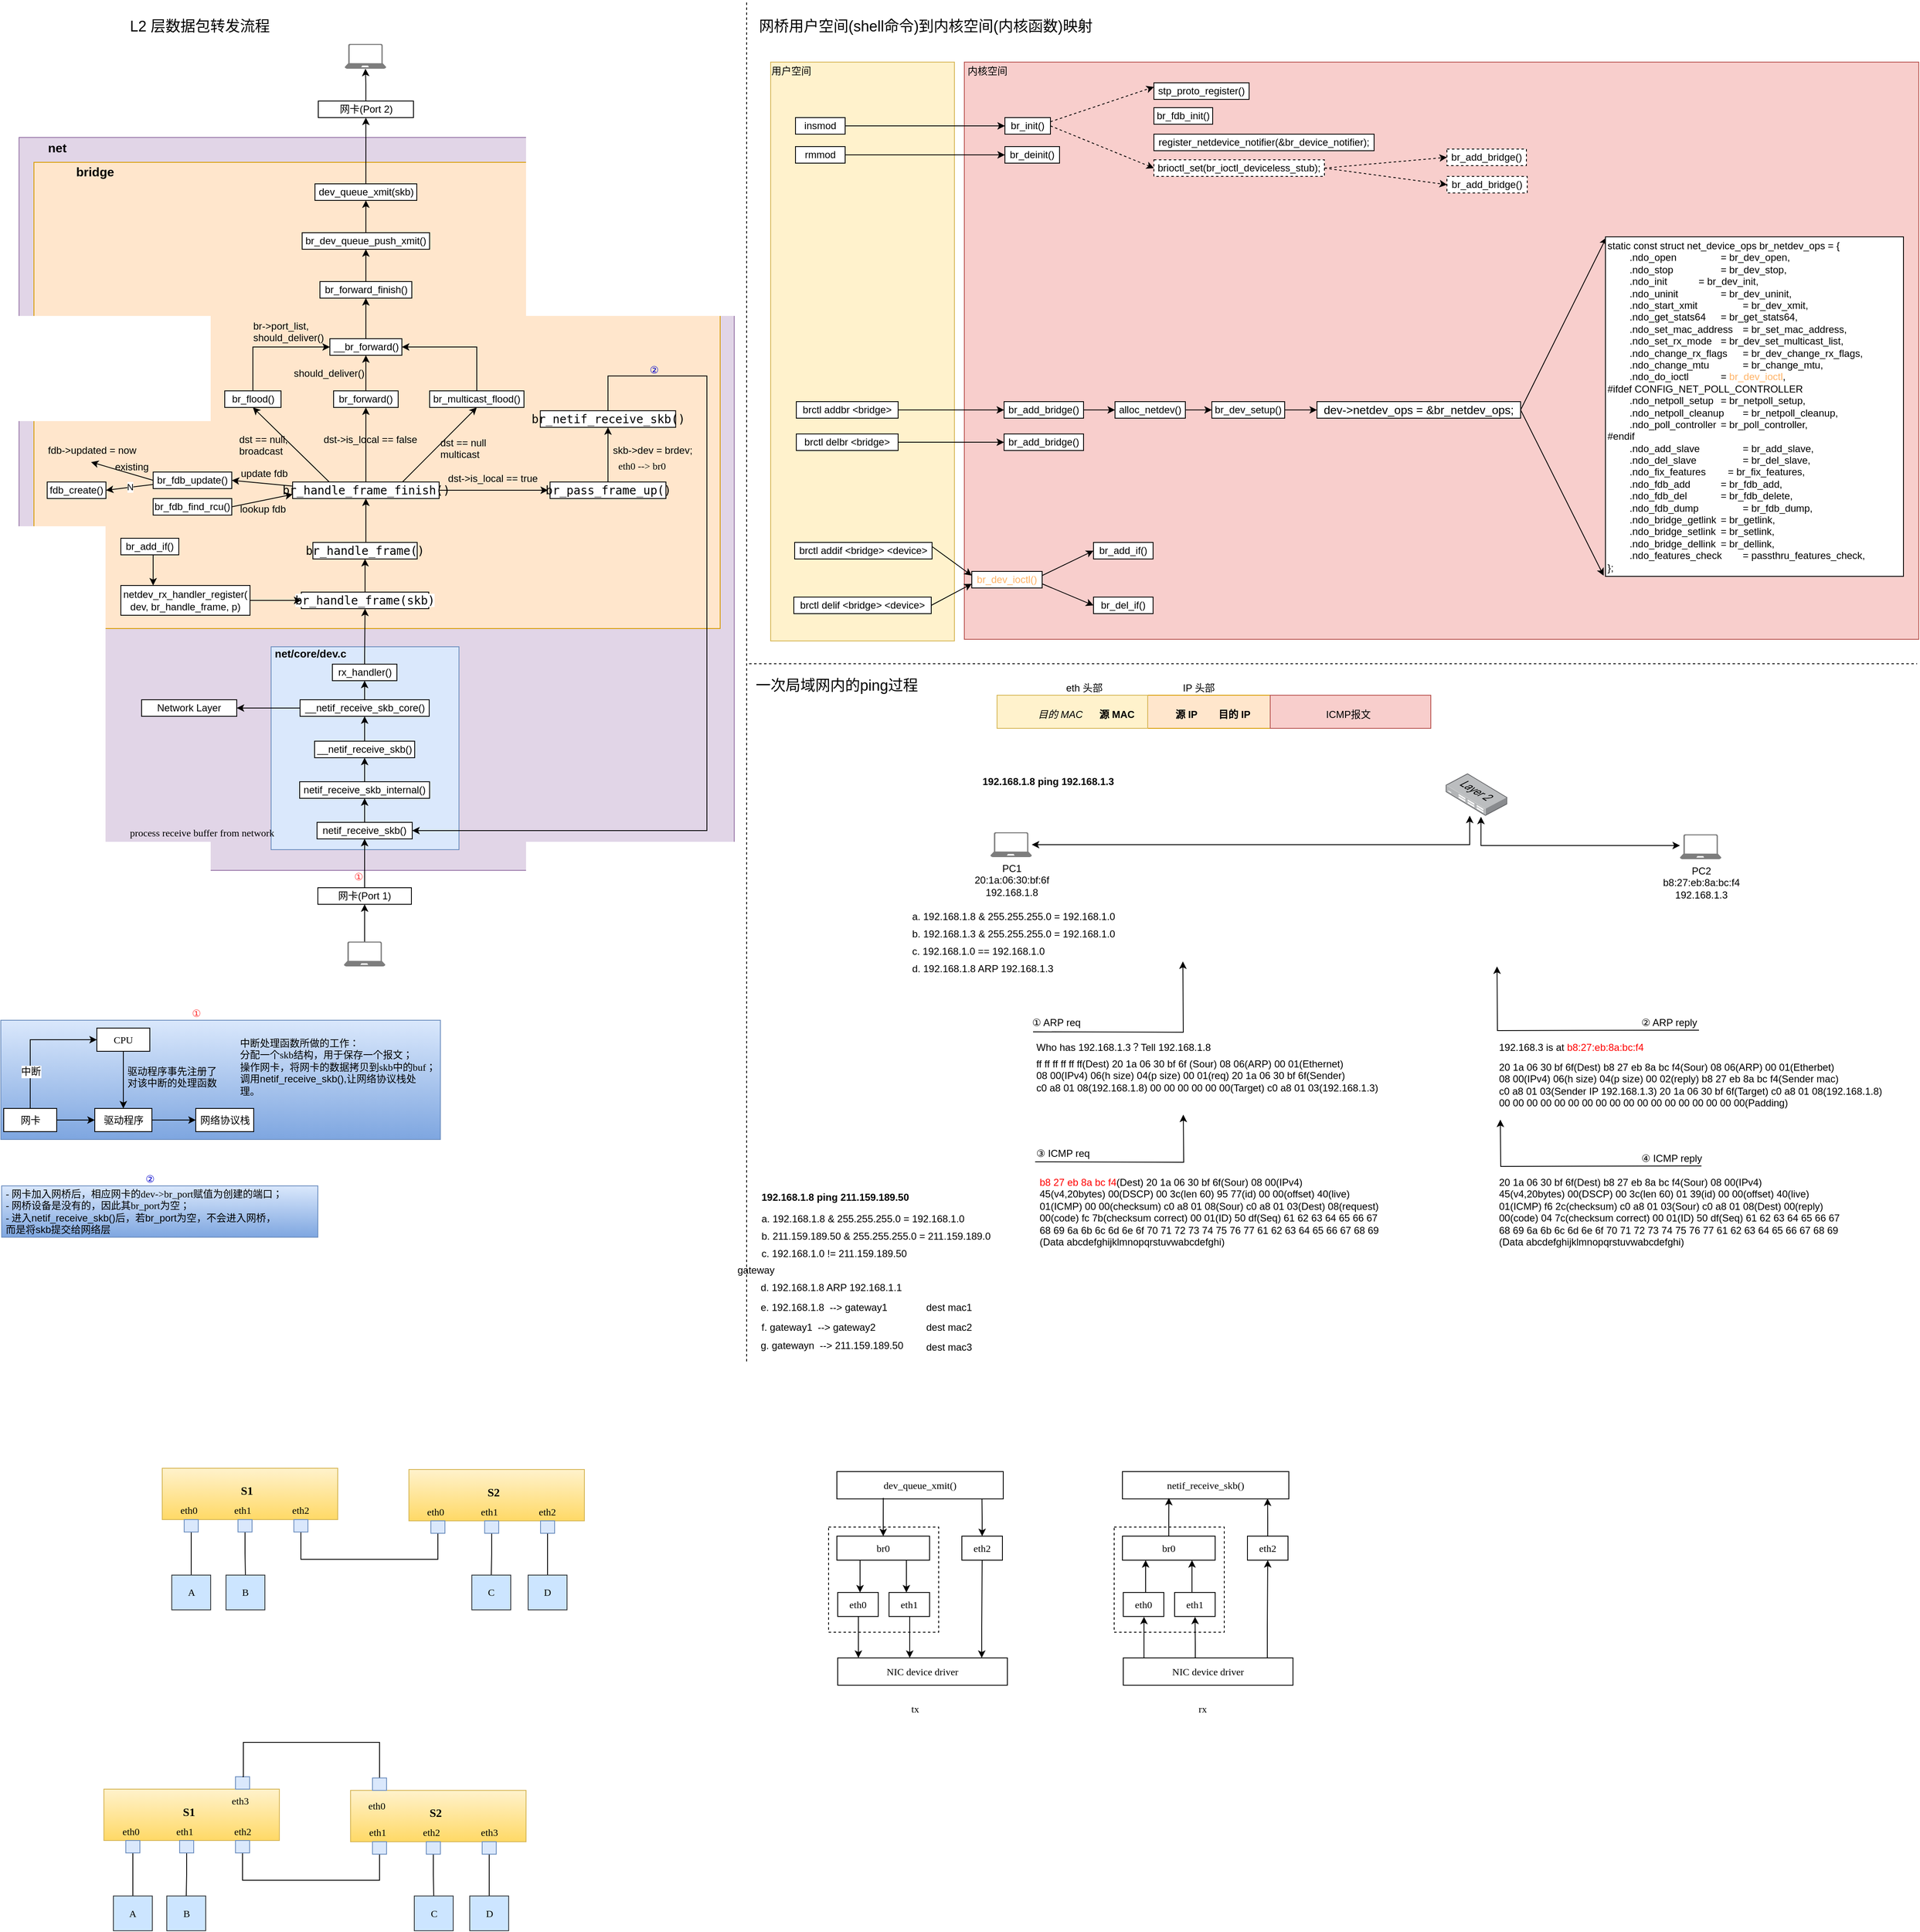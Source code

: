 <mxfile version="11.1.1" type="device"><diagram id="pggCxgmWCeOLtdeDBVQR" name="Page-1"><mxGraphModel dx="1240" dy="731" grid="0" gridSize="10" guides="1" tooltips="1" connect="1" arrows="1" fold="1" page="1" pageScale="1" pageWidth="2336" pageHeight="1654" background="#FFFFFF" math="0" shadow="0"><root><mxCell id="0"/><mxCell id="1" parent="0"/><mxCell id="WSUZ93JyX-QimR6IPtAz-78" value="" style="rounded=0;whiteSpace=wrap;html=1;fontFamily=Verdana;dashed=1;" parent="1" vertex="1"><mxGeometry x="1006" y="1843" width="133" height="127" as="geometry"/></mxCell><mxCell id="WSUZ93JyX-QimR6IPtAz-35" value="" style="rounded=0;whiteSpace=wrap;html=1;fontFamily=Verdana;gradientColor=#7ea6e0;fillColor=#dae8fc;strokeColor=#6c8ebf;" parent="1" vertex="1"><mxGeometry x="7" y="1431" width="382" height="62" as="geometry"/></mxCell><mxCell id="WSUZ93JyX-QimR6IPtAz-34" value="" style="rounded=0;whiteSpace=wrap;html=1;fontFamily=Verdana;fillColor=#dae8fc;strokeColor=#6c8ebf;gradientColor=#7ea6e0;" parent="1" vertex="1"><mxGeometry x="6" y="1231" width="531" height="144" as="geometry"/></mxCell><mxCell id="AcL2q7CfcPeuOyl_07nG-2" value="" style="rounded=0;whiteSpace=wrap;html=1;fillColor=#f8cecc;strokeColor=#b85450;" parent="1" vertex="1"><mxGeometry x="1170" y="74" width="1153" height="697" as="geometry"/></mxCell><mxCell id="AcL2q7CfcPeuOyl_07nG-1" value="" style="rounded=0;whiteSpace=wrap;html=1;fillColor=#fff2cc;strokeColor=#d6b656;" parent="1" vertex="1"><mxGeometry x="936" y="74" width="222" height="699" as="geometry"/></mxCell><mxCell id="nwdufFxf_ckPAzX-Uxvn-13" value="" style="rounded=0;whiteSpace=wrap;html=1;fillColor=#e1d5e7;strokeColor=#9673a6;" parent="1" vertex="1"><mxGeometry x="28" y="165" width="864" height="885" as="geometry"/></mxCell><mxCell id="nwdufFxf_ckPAzX-Uxvn-22" value="" style="rounded=0;whiteSpace=wrap;html=1;fillColor=#dae8fc;strokeColor=#6c8ebf;" parent="1" vertex="1"><mxGeometry x="332.5" y="780" width="227" height="245" as="geometry"/></mxCell><mxCell id="rc-2IXcW5ZdC0OMzEDfA-25" value="" style="rounded=0;whiteSpace=wrap;html=1;fillColor=#ffe6cc;strokeColor=#d79b00;" parent="1" vertex="1"><mxGeometry x="46" y="195" width="829" height="563" as="geometry"/></mxCell><mxCell id="WSUZ93JyX-QimR6IPtAz-7" style="edgeStyle=orthogonalEdgeStyle;rounded=0;orthogonalLoop=1;jettySize=auto;html=1;exitX=0.5;exitY=0;exitDx=0;exitDy=0;entryX=0.5;entryY=1;entryDx=0;entryDy=0;fontFamily=Verdana;" parent="1" source="lkw5cNi_A0isOKVGkzOg-30" target="lkw5cNi_A0isOKVGkzOg-31" edge="1"><mxGeometry relative="1" as="geometry"/></mxCell><mxCell id="lkw5cNi_A0isOKVGkzOg-30" value="&lt;span style=&quot;font-family: &amp;#34;droid sans mono&amp;#34; , monospace , monospace , &amp;#34;droid sans fallback&amp;#34; ; font-size: 14px ; background-color: rgb(255 , 255 , 255)&quot;&gt;&lt;font color=&quot;#000000&quot;&gt;br_handle_frame(skb)&lt;/font&gt;&lt;/span&gt;" style="rounded=0;whiteSpace=wrap;html=1;fontColor=#FFFFFF;" parent="1" vertex="1"><mxGeometry x="369" y="714" width="154" height="20" as="geometry"/></mxCell><mxCell id="kpvhtleGyeqen0ASlZic-15" style="edgeStyle=orthogonalEdgeStyle;rounded=0;orthogonalLoop=1;jettySize=auto;html=1;entryX=0.5;entryY=1;entryDx=0;entryDy=0;" parent="1" source="lkw5cNi_A0isOKVGkzOg-31" target="lkw5cNi_A0isOKVGkzOg-32" edge="1"><mxGeometry relative="1" as="geometry"><mxPoint x="446.5" y="580.5" as="targetPoint"/><Array as="points"><mxPoint x="447" y="619"/></Array></mxGeometry></mxCell><mxCell id="lkw5cNi_A0isOKVGkzOg-31" value="&lt;font face=&quot;droid sans mono, monospace, monospace, droid sans fallback&quot; color=&quot;#000000&quot;&gt;&lt;span style=&quot;font-size: 14px&quot;&gt;br_handle_frame()&lt;/span&gt;&lt;/font&gt;" style="rounded=0;whiteSpace=wrap;html=1;fontColor=#FFFFFF;" parent="1" vertex="1"><mxGeometry x="383" y="654" width="126" height="20" as="geometry"/></mxCell><mxCell id="kpvhtleGyeqen0ASlZic-2" style="edgeStyle=orthogonalEdgeStyle;rounded=0;orthogonalLoop=1;jettySize=auto;html=1;" parent="1" source="lkw5cNi_A0isOKVGkzOg-32" edge="1"><mxGeometry relative="1" as="geometry"><mxPoint x="667" y="591" as="targetPoint"/></mxGeometry></mxCell><mxCell id="rc-2IXcW5ZdC0OMzEDfA-3" style="edgeStyle=orthogonalEdgeStyle;rounded=0;orthogonalLoop=1;jettySize=auto;html=1;entryX=0.5;entryY=1;entryDx=0;entryDy=0;fontColor=#FFFFFF;" parent="1" source="lkw5cNi_A0isOKVGkzOg-32" target="rc-2IXcW5ZdC0OMzEDfA-2" edge="1"><mxGeometry relative="1" as="geometry"/></mxCell><mxCell id="lkw5cNi_A0isOKVGkzOg-32" value="&lt;font color=&quot;#000000&quot; face=&quot;droid sans mono, monospace, monospace, droid sans fallback&quot;&gt;&lt;span style=&quot;font-size: 14px&quot;&gt;br_handle_frame_finish()&lt;/span&gt;&lt;/font&gt;" style="rounded=0;whiteSpace=wrap;html=1;fontColor=#FFFFFF;" parent="1" vertex="1"><mxGeometry x="358.5" y="581" width="177" height="20" as="geometry"/></mxCell><mxCell id="kpvhtleGyeqen0ASlZic-6" style="edgeStyle=orthogonalEdgeStyle;rounded=0;orthogonalLoop=1;jettySize=auto;html=1;entryX=0.5;entryY=1;entryDx=0;entryDy=0;" parent="1" source="lkw5cNi_A0isOKVGkzOg-33" target="kpvhtleGyeqen0ASlZic-5" edge="1"><mxGeometry relative="1" as="geometry"/></mxCell><mxCell id="lkw5cNi_A0isOKVGkzOg-33" value="&lt;font color=&quot;#000000&quot; face=&quot;droid sans mono, monospace, monospace, droid sans fallback&quot;&gt;&lt;span style=&quot;font-size: 14px&quot;&gt;br_pass_frame_up()&lt;/span&gt;&lt;/font&gt;" style="rounded=0;whiteSpace=wrap;html=1;fontColor=#FFFFFF;" parent="1" vertex="1"><mxGeometry x="669.5" y="581" width="140" height="20" as="geometry"/></mxCell><mxCell id="kpvhtleGyeqen0ASlZic-3" value="dst-&amp;gt;is_local == true" style="text;html=1;align=center;verticalAlign=middle;resizable=0;points=[];autosize=1;" parent="1" vertex="1"><mxGeometry x="541" y="568" width="118" height="18" as="geometry"/></mxCell><mxCell id="kpvhtleGyeqen0ASlZic-11" style="edgeStyle=orthogonalEdgeStyle;rounded=0;orthogonalLoop=1;jettySize=auto;html=1;exitX=0.5;exitY=0;exitDx=0;exitDy=0;entryX=1;entryY=0.5;entryDx=0;entryDy=0;" parent="1" source="kpvhtleGyeqen0ASlZic-5" target="kpvhtleGyeqen0ASlZic-10" edge="1"><mxGeometry relative="1" as="geometry"><mxPoint x="690.6" y="482.5" as="sourcePoint"/><mxPoint x="500.5" y="944.5" as="targetPoint"/><Array as="points"><mxPoint x="739" y="453"/><mxPoint x="859" y="453"/><mxPoint x="859" y="1002"/></Array></mxGeometry></mxCell><mxCell id="kpvhtleGyeqen0ASlZic-5" value="&lt;font color=&quot;#000000&quot; face=&quot;droid sans mono, monospace, monospace, droid sans fallback&quot;&gt;&lt;span style=&quot;font-size: 14px&quot;&gt;br_netif_receive_skb()&lt;/span&gt;&lt;/font&gt;" style="rounded=0;whiteSpace=wrap;html=1;fontColor=#FFFFFF;" parent="1" vertex="1"><mxGeometry x="657.75" y="495" width="163.5" height="20" as="geometry"/></mxCell><mxCell id="kpvhtleGyeqen0ASlZic-7" value="skb-&amp;gt;dev = brdev;" style="text;html=1;align=center;verticalAlign=middle;resizable=0;points=[];autosize=1;" parent="1" vertex="1"><mxGeometry x="739.5" y="534" width="106" height="18" as="geometry"/></mxCell><mxCell id="nwdufFxf_ckPAzX-Uxvn-12" style="edgeStyle=orthogonalEdgeStyle;rounded=0;orthogonalLoop=1;jettySize=auto;html=1;entryX=0.5;entryY=1;entryDx=0;entryDy=0;" parent="1" source="kpvhtleGyeqen0ASlZic-10" target="nwdufFxf_ckPAzX-Uxvn-11" edge="1"><mxGeometry relative="1" as="geometry"/></mxCell><mxCell id="kpvhtleGyeqen0ASlZic-10" value="&lt;span style=&quot;color: rgb(0 , 0 , 0)&quot;&gt;netif_receive_skb()&lt;/span&gt;" style="rounded=0;whiteSpace=wrap;html=1;fontColor=#FFFFFF;" parent="1" vertex="1"><mxGeometry x="388" y="992" width="115" height="20" as="geometry"/></mxCell><mxCell id="rc-2IXcW5ZdC0OMzEDfA-13" style="edgeStyle=orthogonalEdgeStyle;rounded=0;orthogonalLoop=1;jettySize=auto;html=1;entryX=0.5;entryY=1;entryDx=0;entryDy=0;fontColor=#FFFFFF;" parent="1" source="rc-2IXcW5ZdC0OMzEDfA-2" target="rc-2IXcW5ZdC0OMzEDfA-12" edge="1"><mxGeometry relative="1" as="geometry"/></mxCell><mxCell id="rc-2IXcW5ZdC0OMzEDfA-2" value="&lt;font color=&quot;#000000&quot;&gt;br_forward()&lt;/font&gt;" style="rounded=0;whiteSpace=wrap;html=1;fontColor=#FFFFFF;" parent="1" vertex="1"><mxGeometry x="408" y="471" width="78" height="20" as="geometry"/></mxCell><mxCell id="1eCkSnJLgNm2QJ2jjw1V-20" style="edgeStyle=orthogonalEdgeStyle;rounded=0;orthogonalLoop=1;jettySize=auto;html=1;entryX=0;entryY=0.5;entryDx=0;entryDy=0;startArrow=none;startFill=0;" parent="1" source="rc-2IXcW5ZdC0OMzEDfA-4" target="rc-2IXcW5ZdC0OMzEDfA-12" edge="1"><mxGeometry relative="1" as="geometry"><Array as="points"><mxPoint x="311" y="418"/></Array></mxGeometry></mxCell><mxCell id="rc-2IXcW5ZdC0OMzEDfA-4" value="&lt;font color=&quot;#000000&quot;&gt;br_flood()&lt;/font&gt;" style="rounded=0;whiteSpace=wrap;html=1;fontColor=#FFFFFF;" parent="1" vertex="1"><mxGeometry x="276.5" y="471" width="68" height="20" as="geometry"/></mxCell><mxCell id="rc-2IXcW5ZdC0OMzEDfA-6" value="" style="endArrow=classic;html=1;fontColor=#FFFFFF;exitX=0.25;exitY=0;exitDx=0;exitDy=0;entryX=0.5;entryY=1;entryDx=0;entryDy=0;" parent="1" source="lkw5cNi_A0isOKVGkzOg-32" target="rc-2IXcW5ZdC0OMzEDfA-4" edge="1"><mxGeometry width="50" height="50" relative="1" as="geometry"><mxPoint x="276.5" y="1033" as="sourcePoint"/><mxPoint x="326.5" y="983" as="targetPoint"/></mxGeometry></mxCell><mxCell id="rc-2IXcW5ZdC0OMzEDfA-7" value="&lt;span style=&quot;color: rgb(0 , 0 , 0) ; text-align: center&quot;&gt;dst-&amp;gt;is_local == false&lt;/span&gt;" style="text;html=1;resizable=0;points=[];autosize=1;align=left;verticalAlign=top;spacingTop=-4;fontColor=#FFFFFF;" parent="1" vertex="1"><mxGeometry x="394" y="520" width="123" height="14" as="geometry"/></mxCell><mxCell id="rc-2IXcW5ZdC0OMzEDfA-8" value="&lt;font color=&quot;#000000&quot;&gt;dst == null,&lt;br&gt;broadcast&lt;br&gt;&lt;/font&gt;" style="text;html=1;resizable=0;points=[];autosize=1;align=left;verticalAlign=top;spacingTop=-4;fontColor=#FFFFFF;" parent="1" vertex="1"><mxGeometry x="291.5" y="520" width="69" height="28" as="geometry"/></mxCell><mxCell id="WSUZ93JyX-QimR6IPtAz-33" style="edgeStyle=orthogonalEdgeStyle;rounded=0;orthogonalLoop=1;jettySize=auto;html=1;entryX=1;entryY=0.5;entryDx=0;entryDy=0;fontFamily=Verdana;" parent="1" source="rc-2IXcW5ZdC0OMzEDfA-9" target="rc-2IXcW5ZdC0OMzEDfA-12" edge="1"><mxGeometry relative="1" as="geometry"><Array as="points"><mxPoint x="581" y="418"/></Array></mxGeometry></mxCell><mxCell id="rc-2IXcW5ZdC0OMzEDfA-9" value="&lt;span style=&quot;color: rgb(0 , 0 , 0)&quot;&gt;br_multicast_flood()&lt;/span&gt;" style="rounded=0;whiteSpace=wrap;html=1;fontColor=#FFFFFF;" parent="1" vertex="1"><mxGeometry x="524" y="471" width="114" height="20" as="geometry"/></mxCell><mxCell id="rc-2IXcW5ZdC0OMzEDfA-10" value="" style="endArrow=classic;html=1;fontColor=#FFFFFF;entryX=0.5;entryY=1;entryDx=0;entryDy=0;exitX=0.75;exitY=0;exitDx=0;exitDy=0;" parent="1" source="lkw5cNi_A0isOKVGkzOg-32" target="rc-2IXcW5ZdC0OMzEDfA-9" edge="1"><mxGeometry width="50" height="50" relative="1" as="geometry"><mxPoint x="276.5" y="1033" as="sourcePoint"/><mxPoint x="326.5" y="983" as="targetPoint"/></mxGeometry></mxCell><mxCell id="rc-2IXcW5ZdC0OMzEDfA-11" value="&lt;font color=&quot;#000000&quot;&gt;dst == null&lt;br&gt;multicast&lt;br&gt;&lt;/font&gt;" style="text;html=1;resizable=0;points=[];autosize=1;align=left;verticalAlign=top;spacingTop=-4;fontColor=#FFFFFF;" parent="1" vertex="1"><mxGeometry x="534.5" y="524" width="65" height="28" as="geometry"/></mxCell><mxCell id="rc-2IXcW5ZdC0OMzEDfA-15" style="edgeStyle=orthogonalEdgeStyle;rounded=0;orthogonalLoop=1;jettySize=auto;html=1;entryX=0.5;entryY=1;entryDx=0;entryDy=0;fontColor=#FFFFFF;" parent="1" source="rc-2IXcW5ZdC0OMzEDfA-12" target="rc-2IXcW5ZdC0OMzEDfA-14" edge="1"><mxGeometry relative="1" as="geometry"/></mxCell><mxCell id="rc-2IXcW5ZdC0OMzEDfA-12" value="&lt;span style=&quot;color: rgb(0 , 0 , 0)&quot;&gt;__br_forward()&lt;/span&gt;" style="rounded=0;whiteSpace=wrap;html=1;fontColor=#FFFFFF;" parent="1" vertex="1"><mxGeometry x="403.5" y="408" width="87" height="20" as="geometry"/></mxCell><mxCell id="rc-2IXcW5ZdC0OMzEDfA-17" style="edgeStyle=orthogonalEdgeStyle;rounded=0;orthogonalLoop=1;jettySize=auto;html=1;entryX=0.5;entryY=1;entryDx=0;entryDy=0;fontColor=#FFFFFF;" parent="1" source="rc-2IXcW5ZdC0OMzEDfA-14" target="rc-2IXcW5ZdC0OMzEDfA-16" edge="1"><mxGeometry relative="1" as="geometry"/></mxCell><mxCell id="rc-2IXcW5ZdC0OMzEDfA-14" value="&lt;span style=&quot;color: rgb(0 , 0 , 0)&quot;&gt;br_forward_finish()&lt;/span&gt;" style="rounded=0;whiteSpace=wrap;html=1;fontColor=#FFFFFF;" parent="1" vertex="1"><mxGeometry x="391.5" y="339" width="111" height="20" as="geometry"/></mxCell><mxCell id="rc-2IXcW5ZdC0OMzEDfA-19" style="edgeStyle=orthogonalEdgeStyle;rounded=0;orthogonalLoop=1;jettySize=auto;html=1;entryX=0.5;entryY=1;entryDx=0;entryDy=0;fontColor=#FFFFFF;" parent="1" source="rc-2IXcW5ZdC0OMzEDfA-16" target="rc-2IXcW5ZdC0OMzEDfA-18" edge="1"><mxGeometry relative="1" as="geometry"/></mxCell><mxCell id="rc-2IXcW5ZdC0OMzEDfA-16" value="&lt;font color=&quot;#000000&quot;&gt;br_dev_queue_push_xmit()&lt;/font&gt;" style="rounded=0;whiteSpace=wrap;html=1;fontColor=#FFFFFF;" parent="1" vertex="1"><mxGeometry x="370" y="280" width="154" height="20" as="geometry"/></mxCell><mxCell id="nwdufFxf_ckPAzX-Uxvn-3" style="edgeStyle=orthogonalEdgeStyle;rounded=0;orthogonalLoop=1;jettySize=auto;html=1;entryX=0.5;entryY=1;entryDx=0;entryDy=0;" parent="1" source="rc-2IXcW5ZdC0OMzEDfA-18" target="nwdufFxf_ckPAzX-Uxvn-2" edge="1"><mxGeometry relative="1" as="geometry"/></mxCell><mxCell id="rc-2IXcW5ZdC0OMzEDfA-18" value="&lt;font color=&quot;#000000&quot;&gt;dev_queue_xmit(skb)&lt;/font&gt;" style="rounded=0;whiteSpace=wrap;html=1;fontColor=#FFFFFF;" parent="1" vertex="1"><mxGeometry x="385.5" y="221" width="123" height="20" as="geometry"/></mxCell><mxCell id="rc-2IXcW5ZdC0OMzEDfA-23" style="edgeStyle=orthogonalEdgeStyle;rounded=0;orthogonalLoop=1;jettySize=auto;html=1;entryX=0.5;entryY=1;entryDx=0;entryDy=0;fontColor=#FFFFFF;" parent="1" source="rc-2IXcW5ZdC0OMzEDfA-20" target="kpvhtleGyeqen0ASlZic-10" edge="1"><mxGeometry relative="1" as="geometry"/></mxCell><mxCell id="rc-2IXcW5ZdC0OMzEDfA-20" value="&lt;font color=&quot;#000000&quot;&gt;网卡(Port 1)&lt;/font&gt;" style="rounded=0;whiteSpace=wrap;html=1;fontColor=#FFFFFF;" parent="1" vertex="1"><mxGeometry x="389" y="1071" width="113" height="20" as="geometry"/></mxCell><mxCell id="nwdufFxf_ckPAzX-Uxvn-1" value="&lt;font style=&quot;font-size: 15px&quot;&gt;&lt;b&gt;bridge&lt;/b&gt;&lt;/font&gt;" style="text;html=1;resizable=0;points=[];autosize=1;align=left;verticalAlign=top;spacingTop=-4;" parent="1" vertex="1"><mxGeometry x="95" y="194.5" width="56" height="15" as="geometry"/></mxCell><mxCell id="nwdufFxf_ckPAzX-Uxvn-10" style="edgeStyle=orthogonalEdgeStyle;rounded=0;orthogonalLoop=1;jettySize=auto;html=1;entryX=0.5;entryY=1;entryDx=0;entryDy=0;entryPerimeter=0;" parent="1" source="nwdufFxf_ckPAzX-Uxvn-2" target="nwdufFxf_ckPAzX-Uxvn-9" edge="1"><mxGeometry relative="1" as="geometry"/></mxCell><mxCell id="nwdufFxf_ckPAzX-Uxvn-2" value="&lt;font color=&quot;#000000&quot;&gt;网卡(Port 2)&lt;/font&gt;" style="rounded=0;whiteSpace=wrap;html=1;fontColor=#FFFFFF;" parent="1" vertex="1"><mxGeometry x="389.5" y="121" width="115" height="20" as="geometry"/></mxCell><mxCell id="nwdufFxf_ckPAzX-Uxvn-8" style="edgeStyle=orthogonalEdgeStyle;rounded=0;orthogonalLoop=1;jettySize=auto;html=1;entryX=0.5;entryY=1;entryDx=0;entryDy=0;" parent="1" source="nwdufFxf_ckPAzX-Uxvn-7" target="rc-2IXcW5ZdC0OMzEDfA-20" edge="1"><mxGeometry relative="1" as="geometry"/></mxCell><mxCell id="nwdufFxf_ckPAzX-Uxvn-7" value="" style="pointerEvents=1;shadow=0;dashed=0;html=1;strokeColor=none;labelPosition=center;verticalLabelPosition=bottom;verticalAlign=top;align=center;shape=mxgraph.azure.laptop;fillColor=#7D7D7D;" parent="1" vertex="1"><mxGeometry x="420.5" y="1136" width="50" height="30" as="geometry"/></mxCell><mxCell id="nwdufFxf_ckPAzX-Uxvn-9" value="" style="pointerEvents=1;shadow=0;dashed=0;html=1;strokeColor=none;labelPosition=center;verticalLabelPosition=bottom;verticalAlign=top;align=center;shape=mxgraph.azure.laptop;fillColor=#7D7D7D;" parent="1" vertex="1"><mxGeometry x="421.5" y="52" width="50" height="30" as="geometry"/></mxCell><mxCell id="nwdufFxf_ckPAzX-Uxvn-18" style="edgeStyle=orthogonalEdgeStyle;rounded=0;orthogonalLoop=1;jettySize=auto;html=1;entryX=0.5;entryY=1;entryDx=0;entryDy=0;" parent="1" source="nwdufFxf_ckPAzX-Uxvn-11" target="nwdufFxf_ckPAzX-Uxvn-15" edge="1"><mxGeometry relative="1" as="geometry"/></mxCell><mxCell id="nwdufFxf_ckPAzX-Uxvn-11" value="&lt;font color=&quot;#000000&quot;&gt;netif_receive_skb_internal()&lt;/font&gt;" style="rounded=0;whiteSpace=wrap;html=1;fontColor=#FFFFFF;" parent="1" vertex="1"><mxGeometry x="367" y="943" width="157" height="20" as="geometry"/></mxCell><mxCell id="nwdufFxf_ckPAzX-Uxvn-14" value="&lt;font size=&quot;1&quot;&gt;&lt;b style=&quot;font-size: 15px&quot;&gt;net&lt;/b&gt;&lt;/font&gt;" style="text;html=1;resizable=0;points=[];autosize=1;align=left;verticalAlign=top;spacingTop=-4;" parent="1" vertex="1"><mxGeometry x="61" y="165.5" width="33" height="16" as="geometry"/></mxCell><mxCell id="nwdufFxf_ckPAzX-Uxvn-19" style="edgeStyle=orthogonalEdgeStyle;rounded=0;orthogonalLoop=1;jettySize=auto;html=1;entryX=0.5;entryY=1;entryDx=0;entryDy=0;" parent="1" source="nwdufFxf_ckPAzX-Uxvn-15" target="nwdufFxf_ckPAzX-Uxvn-16" edge="1"><mxGeometry relative="1" as="geometry"/></mxCell><mxCell id="nwdufFxf_ckPAzX-Uxvn-15" value="&lt;font color=&quot;#000000&quot;&gt;__netif_receive_skb()&lt;/font&gt;" style="rounded=0;whiteSpace=wrap;html=1;fontColor=#FFFFFF;" parent="1" vertex="1"><mxGeometry x="385" y="894" width="121" height="20" as="geometry"/></mxCell><mxCell id="nwdufFxf_ckPAzX-Uxvn-20" style="edgeStyle=orthogonalEdgeStyle;rounded=0;orthogonalLoop=1;jettySize=auto;html=1;entryX=0.5;entryY=1;entryDx=0;entryDy=0;" parent="1" source="nwdufFxf_ckPAzX-Uxvn-16" target="nwdufFxf_ckPAzX-Uxvn-17" edge="1"><mxGeometry relative="1" as="geometry"/></mxCell><mxCell id="WSUZ93JyX-QimR6IPtAz-30" style="edgeStyle=orthogonalEdgeStyle;rounded=0;orthogonalLoop=1;jettySize=auto;html=1;fontFamily=Verdana;" parent="1" source="nwdufFxf_ckPAzX-Uxvn-16" target="WSUZ93JyX-QimR6IPtAz-29" edge="1"><mxGeometry relative="1" as="geometry"/></mxCell><mxCell id="nwdufFxf_ckPAzX-Uxvn-16" value="&lt;font color=&quot;#000000&quot;&gt;__netif_receive_skb_core()&lt;/font&gt;" style="rounded=0;whiteSpace=wrap;html=1;fontColor=#FFFFFF;" parent="1" vertex="1"><mxGeometry x="367.5" y="844" width="156" height="20" as="geometry"/></mxCell><mxCell id="nwdufFxf_ckPAzX-Uxvn-21" style="edgeStyle=orthogonalEdgeStyle;rounded=0;orthogonalLoop=1;jettySize=auto;html=1;entryX=0.5;entryY=1;entryDx=0;entryDy=0;" parent="1" source="nwdufFxf_ckPAzX-Uxvn-17" target="lkw5cNi_A0isOKVGkzOg-30" edge="1"><mxGeometry relative="1" as="geometry"><Array as="points"><mxPoint x="446" y="790"/><mxPoint x="446" y="790"/></Array></mxGeometry></mxCell><mxCell id="nwdufFxf_ckPAzX-Uxvn-17" value="&lt;font color=&quot;#000000&quot;&gt;rx_handler()&lt;/font&gt;" style="rounded=0;whiteSpace=wrap;html=1;fontColor=#FFFFFF;" parent="1" vertex="1"><mxGeometry x="406.5" y="801" width="78" height="20" as="geometry"/></mxCell><mxCell id="nwdufFxf_ckPAzX-Uxvn-23" value="&lt;b&gt;&lt;font style=&quot;font-size: 13px&quot;&gt;net/core/dev.c&lt;/font&gt;&lt;/b&gt;" style="text;html=1;resizable=0;points=[];autosize=1;align=left;verticalAlign=top;spacingTop=-4;" parent="1" vertex="1"><mxGeometry x="334.5" y="778" width="96" height="14" as="geometry"/></mxCell><mxCell id="nwdufFxf_ckPAzX-Uxvn-26" style="edgeStyle=orthogonalEdgeStyle;rounded=0;orthogonalLoop=1;jettySize=auto;html=1;entryX=0;entryY=0.5;entryDx=0;entryDy=0;" parent="1" source="nwdufFxf_ckPAzX-Uxvn-24" target="nwdufFxf_ckPAzX-Uxvn-25" edge="1"><mxGeometry relative="1" as="geometry"/></mxCell><mxCell id="nwdufFxf_ckPAzX-Uxvn-24" value="&lt;font color=&quot;#000000&quot;&gt;insmod&lt;/font&gt;" style="rounded=0;whiteSpace=wrap;html=1;fontColor=#FFFFFF;" parent="1" vertex="1"><mxGeometry x="966" y="141" width="60" height="20" as="geometry"/></mxCell><mxCell id="nwdufFxf_ckPAzX-Uxvn-25" value="&lt;font color=&quot;#000000&quot;&gt;br_init()&lt;/font&gt;" style="rounded=0;whiteSpace=wrap;html=1;fontColor=#FFFFFF;" parent="1" vertex="1"><mxGeometry x="1219" y="141" width="55" height="20" as="geometry"/></mxCell><mxCell id="nwdufFxf_ckPAzX-Uxvn-33" style="edgeStyle=orthogonalEdgeStyle;rounded=0;orthogonalLoop=1;jettySize=auto;html=1;entryX=0;entryY=0.5;entryDx=0;entryDy=0;" parent="1" source="nwdufFxf_ckPAzX-Uxvn-27" target="nwdufFxf_ckPAzX-Uxvn-29" edge="1"><mxGeometry relative="1" as="geometry"/></mxCell><mxCell id="nwdufFxf_ckPAzX-Uxvn-27" value="&lt;font color=&quot;#000000&quot;&gt;brctl addbr &amp;lt;bridge&amp;gt;&lt;/font&gt;" style="rounded=0;whiteSpace=wrap;html=1;fontColor=#FFFFFF;" parent="1" vertex="1"><mxGeometry x="967" y="484" width="123" height="20" as="geometry"/></mxCell><mxCell id="nwdufFxf_ckPAzX-Uxvn-54" style="edgeStyle=orthogonalEdgeStyle;rounded=0;orthogonalLoop=1;jettySize=auto;html=1;entryX=0;entryY=0.5;entryDx=0;entryDy=0;" parent="1" source="nwdufFxf_ckPAzX-Uxvn-29" target="nwdufFxf_ckPAzX-Uxvn-46" edge="1"><mxGeometry relative="1" as="geometry"/></mxCell><mxCell id="nwdufFxf_ckPAzX-Uxvn-29" value="&lt;font color=&quot;#000000&quot;&gt;br_add_bridge()&lt;/font&gt;" style="rounded=0;whiteSpace=wrap;html=1;" parent="1" vertex="1"><mxGeometry x="1218" y="484" width="96" height="20" as="geometry"/></mxCell><mxCell id="nwdufFxf_ckPAzX-Uxvn-32" style="edgeStyle=orthogonalEdgeStyle;rounded=0;orthogonalLoop=1;jettySize=auto;html=1;entryX=0;entryY=0.5;entryDx=0;entryDy=0;" parent="1" source="nwdufFxf_ckPAzX-Uxvn-30" target="nwdufFxf_ckPAzX-Uxvn-31" edge="1"><mxGeometry relative="1" as="geometry"/></mxCell><mxCell id="nwdufFxf_ckPAzX-Uxvn-30" value="&lt;font color=&quot;#000000&quot;&gt;rmmod&lt;/font&gt;" style="rounded=0;whiteSpace=wrap;html=1;fontColor=#FFFFFF;" parent="1" vertex="1"><mxGeometry x="966" y="176" width="60" height="20" as="geometry"/></mxCell><mxCell id="nwdufFxf_ckPAzX-Uxvn-31" value="&lt;font color=&quot;#000000&quot;&gt;br_deinit()&lt;/font&gt;" style="rounded=0;whiteSpace=wrap;html=1;fontColor=#FFFFFF;" parent="1" vertex="1"><mxGeometry x="1219" y="176" width="66" height="20" as="geometry"/></mxCell><mxCell id="nwdufFxf_ckPAzX-Uxvn-34" style="edgeStyle=orthogonalEdgeStyle;rounded=0;orthogonalLoop=1;jettySize=auto;html=1;entryX=0;entryY=0.5;entryDx=0;entryDy=0;" parent="1" source="nwdufFxf_ckPAzX-Uxvn-35" target="nwdufFxf_ckPAzX-Uxvn-36" edge="1"><mxGeometry relative="1" as="geometry"/></mxCell><mxCell id="nwdufFxf_ckPAzX-Uxvn-35" value="&lt;font color=&quot;#000000&quot;&gt;brctl delbr &amp;lt;bridge&amp;gt;&lt;/font&gt;" style="rounded=0;whiteSpace=wrap;html=1;fontColor=#FFFFFF;" parent="1" vertex="1"><mxGeometry x="967" y="523" width="123" height="20" as="geometry"/></mxCell><mxCell id="nwdufFxf_ckPAzX-Uxvn-36" value="&lt;font color=&quot;#000000&quot;&gt;br_add_bridge()&lt;/font&gt;" style="rounded=0;whiteSpace=wrap;html=1;" parent="1" vertex="1"><mxGeometry x="1218" y="523" width="96" height="20" as="geometry"/></mxCell><mxCell id="nwdufFxf_ckPAzX-Uxvn-38" value="&lt;font color=&quot;#000000&quot;&gt;brctl addif &amp;lt;bridge&amp;gt; &amp;lt;device&amp;gt;&lt;/font&gt;" style="rounded=0;whiteSpace=wrap;html=1;fontColor=#FFFFFF;" parent="1" vertex="1"><mxGeometry x="965" y="654" width="166" height="20" as="geometry"/></mxCell><mxCell id="nwdufFxf_ckPAzX-Uxvn-39" value="&lt;font color=&quot;#000000&quot;&gt;br_add_if()&lt;/font&gt;" style="rounded=0;whiteSpace=wrap;html=1;fontColor=#FFFFFF;" parent="1" vertex="1"><mxGeometry x="1326" y="654" width="72" height="20" as="geometry"/></mxCell><mxCell id="nwdufFxf_ckPAzX-Uxvn-44" value="&lt;font color=&quot;#000000&quot;&gt;brctl delif &amp;lt;bridge&amp;gt; &amp;lt;device&amp;gt;&lt;/font&gt;" style="rounded=0;whiteSpace=wrap;html=1;fontColor=#FFFFFF;" parent="1" vertex="1"><mxGeometry x="964" y="720" width="166" height="20" as="geometry"/></mxCell><mxCell id="nwdufFxf_ckPAzX-Uxvn-45" value="&lt;font color=&quot;#000000&quot;&gt;br_del_if()&lt;/font&gt;" style="rounded=0;whiteSpace=wrap;html=1;fontColor=#FFFFFF;" parent="1" vertex="1"><mxGeometry x="1326" y="720" width="72" height="20" as="geometry"/></mxCell><mxCell id="nwdufFxf_ckPAzX-Uxvn-55" style="edgeStyle=orthogonalEdgeStyle;rounded=0;orthogonalLoop=1;jettySize=auto;html=1;entryX=0;entryY=0.5;entryDx=0;entryDy=0;" parent="1" source="nwdufFxf_ckPAzX-Uxvn-46" target="nwdufFxf_ckPAzX-Uxvn-47" edge="1"><mxGeometry relative="1" as="geometry"/></mxCell><mxCell id="nwdufFxf_ckPAzX-Uxvn-46" value="&lt;font color=&quot;#000000&quot;&gt;alloc_netdev()&lt;/font&gt;" style="rounded=0;whiteSpace=wrap;html=1;fontColor=#FFFFFF;" parent="1" vertex="1"><mxGeometry x="1352" y="484" width="85" height="20" as="geometry"/></mxCell><mxCell id="nwdufFxf_ckPAzX-Uxvn-56" style="edgeStyle=orthogonalEdgeStyle;rounded=0;orthogonalLoop=1;jettySize=auto;html=1;entryX=0;entryY=0.5;entryDx=0;entryDy=0;" parent="1" source="nwdufFxf_ckPAzX-Uxvn-47" target="nwdufFxf_ckPAzX-Uxvn-49" edge="1"><mxGeometry relative="1" as="geometry"/></mxCell><mxCell id="nwdufFxf_ckPAzX-Uxvn-47" value="&lt;font color=&quot;#000000&quot;&gt;br_dev_setup()&lt;/font&gt;" style="rounded=0;whiteSpace=wrap;html=1;fontColor=#FFFFFF;" parent="1" vertex="1"><mxGeometry x="1469" y="484" width="88" height="20" as="geometry"/></mxCell><mxCell id="nwdufFxf_ckPAzX-Uxvn-49" value="&lt;div style=&quot;font-size: 14px ; line-height: 19px ; white-space: pre&quot;&gt;&lt;span style=&quot;background-color: rgb(255 , 255 , 255)&quot;&gt;&lt;font color=&quot;#000000&quot;&gt;dev-&amp;gt;netdev_ops = &amp;amp;br_netdev_ops;&lt;/font&gt;&lt;/span&gt;&lt;/div&gt;" style="rounded=0;whiteSpace=wrap;html=1;fontColor=#FFFFFF;" parent="1" vertex="1"><mxGeometry x="1596" y="484" width="246" height="20" as="geometry"/></mxCell><mxCell id="nwdufFxf_ckPAzX-Uxvn-51" value="" style="endArrow=classic;html=1;exitX=1;exitY=0.5;exitDx=0;exitDy=0;entryX=0.003;entryY=0.002;entryDx=0;entryDy=0;entryPerimeter=0;" parent="1" source="nwdufFxf_ckPAzX-Uxvn-49" target="nwdufFxf_ckPAzX-Uxvn-53" edge="1"><mxGeometry width="50" height="50" relative="1" as="geometry"><mxPoint x="2002" y="675" as="sourcePoint"/><mxPoint x="2084" y="373" as="targetPoint"/></mxGeometry></mxCell><mxCell id="nwdufFxf_ckPAzX-Uxvn-52" value="" style="endArrow=classic;html=1;exitX=1;exitY=0.5;exitDx=0;exitDy=0;entryX=-0.006;entryY=0.998;entryDx=0;entryDy=0;entryPerimeter=0;" parent="1" source="nwdufFxf_ckPAzX-Uxvn-49" target="nwdufFxf_ckPAzX-Uxvn-53" edge="1"><mxGeometry width="50" height="50" relative="1" as="geometry"><mxPoint x="1852" y="504" as="sourcePoint"/><mxPoint x="2080" y="560" as="targetPoint"/></mxGeometry></mxCell><mxCell id="nwdufFxf_ckPAzX-Uxvn-53" value="&lt;div&gt;&lt;font color=&quot;#000000&quot;&gt;static const struct net_device_ops br_netdev_ops = {&lt;/font&gt;&lt;/div&gt;&lt;div&gt;&lt;font color=&quot;#000000&quot;&gt;&lt;span style=&quot;white-space: pre&quot;&gt;&#9;&lt;/span&gt;.ndo_open&lt;span style=&quot;white-space: pre&quot;&gt;&#9;&#9;&lt;/span&gt; = br_dev_open,&lt;/font&gt;&lt;/div&gt;&lt;div&gt;&lt;font color=&quot;#000000&quot;&gt;&lt;span style=&quot;white-space: pre&quot;&gt;&#9;&lt;/span&gt;.ndo_stop&lt;span style=&quot;white-space: pre&quot;&gt;&#9;&#9;&lt;/span&gt; = br_dev_stop,&lt;/font&gt;&lt;/div&gt;&lt;div&gt;&lt;font color=&quot;#000000&quot;&gt;&lt;span style=&quot;white-space: pre&quot;&gt;&#9;&lt;/span&gt;.ndo_init&lt;span style=&quot;white-space: pre&quot;&gt;&#9;&#9;&lt;/span&gt; = br_dev_init,&lt;/font&gt;&lt;/div&gt;&lt;div&gt;&lt;font color=&quot;#000000&quot;&gt;&lt;span style=&quot;white-space: pre&quot;&gt;&#9;&lt;/span&gt;.ndo_uninit&lt;span style=&quot;white-space: pre&quot;&gt;&#9;&#9;&lt;/span&gt; = br_dev_uninit,&lt;/font&gt;&lt;/div&gt;&lt;div&gt;&lt;font color=&quot;#000000&quot;&gt;&lt;span style=&quot;white-space: pre&quot;&gt;&#9;&lt;/span&gt;.ndo_start_xmit&lt;span style=&quot;white-space: pre&quot;&gt;&#9;&#9;&lt;/span&gt; = br_dev_xmit,&lt;/font&gt;&lt;/div&gt;&lt;div&gt;&lt;font color=&quot;#000000&quot;&gt;&lt;span style=&quot;white-space: pre&quot;&gt;&#9;&lt;/span&gt;.ndo_get_stats64&lt;span style=&quot;white-space: pre&quot;&gt;&#9;&lt;/span&gt; = br_get_stats64,&lt;/font&gt;&lt;/div&gt;&lt;div&gt;&lt;font color=&quot;#000000&quot;&gt;&lt;span style=&quot;white-space: pre&quot;&gt;&#9;&lt;/span&gt;.ndo_set_mac_address&lt;span style=&quot;white-space: pre&quot;&gt;&#9;&lt;/span&gt; = br_set_mac_address,&lt;/font&gt;&lt;/div&gt;&lt;div&gt;&lt;font color=&quot;#000000&quot;&gt;&lt;span style=&quot;white-space: pre&quot;&gt;&#9;&lt;/span&gt;.ndo_set_rx_mode&lt;span style=&quot;white-space: pre&quot;&gt;&#9;&lt;/span&gt; = br_dev_set_multicast_list,&lt;/font&gt;&lt;/div&gt;&lt;div&gt;&lt;font color=&quot;#000000&quot;&gt;&lt;span style=&quot;white-space: pre&quot;&gt;&#9;&lt;/span&gt;.ndo_change_rx_flags&lt;span style=&quot;white-space: pre&quot;&gt;&#9;&lt;/span&gt; = br_dev_change_rx_flags,&lt;/font&gt;&lt;/div&gt;&lt;div&gt;&lt;font color=&quot;#000000&quot;&gt;&lt;span style=&quot;white-space: pre&quot;&gt;&#9;&lt;/span&gt;.ndo_change_mtu&lt;span style=&quot;white-space: pre&quot;&gt;&#9;&#9;&lt;/span&gt; = br_change_mtu,&lt;/font&gt;&lt;/div&gt;&lt;div&gt;&lt;font color=&quot;#000000&quot;&gt;&lt;span style=&quot;white-space: pre&quot;&gt;&#9;&lt;/span&gt;.ndo_do_ioctl&lt;span style=&quot;white-space: pre&quot;&gt;&#9;&#9;&lt;/span&gt; = &lt;/font&gt;&lt;font color=&quot;#ffb366&quot;&gt;br_dev_ioctl&lt;/font&gt;&lt;font color=&quot;#000000&quot;&gt;,&lt;/font&gt;&lt;/div&gt;&lt;div&gt;&lt;font color=&quot;#000000&quot;&gt;#ifdef CONFIG_NET_POLL_CONTROLLER&lt;/font&gt;&lt;/div&gt;&lt;div&gt;&lt;font color=&quot;#000000&quot;&gt;&lt;span style=&quot;white-space: pre&quot;&gt;&#9;&lt;/span&gt;.ndo_netpoll_setup&lt;span style=&quot;white-space: pre&quot;&gt;&#9;&lt;/span&gt; = br_netpoll_setup,&lt;/font&gt;&lt;/div&gt;&lt;div&gt;&lt;font color=&quot;#000000&quot;&gt;&lt;span style=&quot;white-space: pre&quot;&gt;&#9;&lt;/span&gt;.ndo_netpoll_cleanup&lt;span style=&quot;white-space: pre&quot;&gt;&#9;&lt;/span&gt; = br_netpoll_cleanup,&lt;/font&gt;&lt;/div&gt;&lt;div&gt;&lt;font color=&quot;#000000&quot;&gt;&lt;span style=&quot;white-space: pre&quot;&gt;&#9;&lt;/span&gt;.ndo_poll_controller&lt;span style=&quot;white-space: pre&quot;&gt;&#9;&lt;/span&gt; = br_poll_controller,&lt;/font&gt;&lt;/div&gt;&lt;div&gt;&lt;font color=&quot;#000000&quot;&gt;#endif&lt;/font&gt;&lt;/div&gt;&lt;div&gt;&lt;font color=&quot;#000000&quot;&gt;&lt;span style=&quot;white-space: pre&quot;&gt;&#9;&lt;/span&gt;.ndo_add_slave&lt;span style=&quot;white-space: pre&quot;&gt;&#9;&#9;&lt;/span&gt; = br_add_slave,&lt;/font&gt;&lt;/div&gt;&lt;div&gt;&lt;font color=&quot;#000000&quot;&gt;&lt;span style=&quot;white-space: pre&quot;&gt;&#9;&lt;/span&gt;.ndo_del_slave&lt;span style=&quot;white-space: pre&quot;&gt;&#9;&#9;&lt;/span&gt; = br_del_slave,&lt;/font&gt;&lt;/div&gt;&lt;div&gt;&lt;font color=&quot;#000000&quot;&gt;&lt;span style=&quot;white-space: pre&quot;&gt;&#9;&lt;/span&gt;.ndo_fix_features&amp;nbsp; &amp;nbsp; &amp;nbsp; &amp;nbsp; = br_fix_features,&lt;/font&gt;&lt;/div&gt;&lt;div&gt;&lt;font color=&quot;#000000&quot;&gt;&lt;span style=&quot;white-space: pre&quot;&gt;&#9;&lt;/span&gt;.ndo_fdb_add&lt;span style=&quot;white-space: pre&quot;&gt;&#9;&#9;&lt;/span&gt; = br_fdb_add,&lt;/font&gt;&lt;/div&gt;&lt;div&gt;&lt;font color=&quot;#000000&quot;&gt;&lt;span style=&quot;white-space: pre&quot;&gt;&#9;&lt;/span&gt;.ndo_fdb_del&lt;span style=&quot;white-space: pre&quot;&gt;&#9;&#9;&lt;/span&gt; = br_fdb_delete,&lt;/font&gt;&lt;/div&gt;&lt;div&gt;&lt;font color=&quot;#000000&quot;&gt;&lt;span style=&quot;white-space: pre&quot;&gt;&#9;&lt;/span&gt;.ndo_fdb_dump&lt;span style=&quot;white-space: pre&quot;&gt;&#9;&#9;&lt;/span&gt; = br_fdb_dump,&lt;/font&gt;&lt;/div&gt;&lt;div&gt;&lt;font color=&quot;#000000&quot;&gt;&lt;span style=&quot;white-space: pre&quot;&gt;&#9;&lt;/span&gt;.ndo_bridge_getlink&lt;span style=&quot;white-space: pre&quot;&gt;&#9;&lt;/span&gt; = br_getlink,&lt;/font&gt;&lt;/div&gt;&lt;div&gt;&lt;font color=&quot;#000000&quot;&gt;&lt;span style=&quot;white-space: pre&quot;&gt;&#9;&lt;/span&gt;.ndo_bridge_setlink&lt;span style=&quot;white-space: pre&quot;&gt;&#9;&lt;/span&gt; = br_setlink,&lt;/font&gt;&lt;/div&gt;&lt;div&gt;&lt;font color=&quot;#000000&quot;&gt;&lt;span style=&quot;white-space: pre&quot;&gt;&#9;&lt;/span&gt;.ndo_bridge_dellink&lt;span style=&quot;white-space: pre&quot;&gt;&#9;&lt;/span&gt; = br_dellink,&lt;/font&gt;&lt;/div&gt;&lt;div&gt;&lt;font color=&quot;#000000&quot;&gt;&lt;span style=&quot;white-space: pre&quot;&gt;&#9;&lt;/span&gt;.ndo_features_check&lt;span style=&quot;white-space: pre&quot;&gt;&#9;&lt;/span&gt; = passthru_features_check,&lt;/font&gt;&lt;/div&gt;&lt;div&gt;&lt;font color=&quot;#000000&quot;&gt;};&lt;/font&gt;&lt;/div&gt;" style="rounded=0;whiteSpace=wrap;html=1;fontColor=#FFFFFF;align=left;" parent="1" vertex="1"><mxGeometry x="1944.5" y="285" width="360" height="410" as="geometry"/></mxCell><mxCell id="nwdufFxf_ckPAzX-Uxvn-57" value="&lt;font color=&quot;#000000&quot;&gt;stp_proto_register()&lt;/font&gt;" style="rounded=0;whiteSpace=wrap;html=1;fontColor=#FFFFFF;" parent="1" vertex="1"><mxGeometry x="1399" y="99" width="115" height="20" as="geometry"/></mxCell><mxCell id="nwdufFxf_ckPAzX-Uxvn-58" value="&lt;font color=&quot;#000000&quot;&gt;br_fdb_init()&lt;/font&gt;" style="rounded=0;whiteSpace=wrap;html=1;fontColor=#FFFFFF;" parent="1" vertex="1"><mxGeometry x="1399" y="129" width="71" height="20" as="geometry"/></mxCell><mxCell id="nwdufFxf_ckPAzX-Uxvn-59" value="&lt;font color=&quot;#000000&quot;&gt;brioctl_set(br_ioctl_deviceless_stub);&lt;/font&gt;" style="rounded=0;whiteSpace=wrap;html=1;fontColor=#FFFFFF;dashed=1;" parent="1" vertex="1"><mxGeometry x="1399" y="192" width="206" height="20" as="geometry"/></mxCell><mxCell id="nwdufFxf_ckPAzX-Uxvn-60" value="&lt;font color=&quot;#000000&quot;&gt;register_netdevice_notifier(&amp;amp;br_device_notifier);&lt;/font&gt;" style="rounded=0;whiteSpace=wrap;html=1;fontColor=#FFFFFF;" parent="1" vertex="1"><mxGeometry x="1399" y="161" width="266" height="20" as="geometry"/></mxCell><mxCell id="nwdufFxf_ckPAzX-Uxvn-61" value="" style="endArrow=classic;html=1;exitX=1;exitY=0.25;exitDx=0;exitDy=0;entryX=0;entryY=0.25;entryDx=0;entryDy=0;dashed=1;" parent="1" source="nwdufFxf_ckPAzX-Uxvn-25" target="nwdufFxf_ckPAzX-Uxvn-57" edge="1"><mxGeometry width="50" height="50" relative="1" as="geometry"><mxPoint x="1418" y="629" as="sourcePoint"/><mxPoint x="1468" y="579" as="targetPoint"/></mxGeometry></mxCell><mxCell id="nwdufFxf_ckPAzX-Uxvn-62" value="" style="endArrow=classic;html=1;exitX=1;exitY=0.5;exitDx=0;exitDy=0;entryX=0;entryY=0.5;entryDx=0;entryDy=0;dashed=1;" parent="1" source="nwdufFxf_ckPAzX-Uxvn-25" target="nwdufFxf_ckPAzX-Uxvn-59" edge="1"><mxGeometry width="50" height="50" relative="1" as="geometry"><mxPoint x="1284" y="156" as="sourcePoint"/><mxPoint x="1364" y="217" as="targetPoint"/></mxGeometry></mxCell><mxCell id="nwdufFxf_ckPAzX-Uxvn-63" value="" style="endArrow=classic;html=1;exitX=1;exitY=0.5;exitDx=0;exitDy=0;entryX=0;entryY=0.5;entryDx=0;entryDy=0;dashed=1;" parent="1" source="nwdufFxf_ckPAzX-Uxvn-59" target="nwdufFxf_ckPAzX-Uxvn-65" edge="1"><mxGeometry width="50" height="50" relative="1" as="geometry"><mxPoint x="1669" y="291" as="sourcePoint"/><mxPoint x="1719" y="241" as="targetPoint"/></mxGeometry></mxCell><mxCell id="nwdufFxf_ckPAzX-Uxvn-64" value="&lt;span style=&quot;color: rgb(0 , 0 , 0)&quot;&gt;br_add_bridge()&lt;/span&gt;" style="rounded=0;whiteSpace=wrap;html=1;dashed=1;" parent="1" vertex="1"><mxGeometry x="1753" y="179" width="96" height="20" as="geometry"/></mxCell><mxCell id="nwdufFxf_ckPAzX-Uxvn-65" value="&lt;span style=&quot;color: rgb(0 , 0 , 0)&quot;&gt;br_add_bridge()&lt;/span&gt;" style="rounded=0;whiteSpace=wrap;html=1;dashed=1;" parent="1" vertex="1"><mxGeometry x="1753" y="212" width="97" height="20" as="geometry"/></mxCell><mxCell id="nwdufFxf_ckPAzX-Uxvn-66" value="" style="endArrow=classic;html=1;dashed=1;exitX=1;exitY=0.5;exitDx=0;exitDy=0;entryX=0;entryY=0.5;entryDx=0;entryDy=0;" parent="1" source="nwdufFxf_ckPAzX-Uxvn-59" target="nwdufFxf_ckPAzX-Uxvn-64" edge="1"><mxGeometry width="50" height="50" relative="1" as="geometry"><mxPoint x="1627" y="410" as="sourcePoint"/><mxPoint x="1677" y="360" as="targetPoint"/></mxGeometry></mxCell><mxCell id="nwdufFxf_ckPAzX-Uxvn-67" value="&lt;span style=&quot;color: rgb(255 , 179 , 102) ; text-align: left&quot;&gt;br_dev_ioctl()&lt;/span&gt;" style="rounded=0;whiteSpace=wrap;html=1;fontColor=#FFFFFF;" parent="1" vertex="1"><mxGeometry x="1179" y="689" width="85" height="20" as="geometry"/></mxCell><mxCell id="nwdufFxf_ckPAzX-Uxvn-69" value="" style="endArrow=classic;html=1;exitX=1;exitY=0.25;exitDx=0;exitDy=0;entryX=0;entryY=0.25;entryDx=0;entryDy=0;" parent="1" source="nwdufFxf_ckPAzX-Uxvn-38" target="nwdufFxf_ckPAzX-Uxvn-67" edge="1"><mxGeometry width="50" height="50" relative="1" as="geometry"><mxPoint x="1150" y="662" as="sourcePoint"/><mxPoint x="1483" y="878" as="targetPoint"/></mxGeometry></mxCell><mxCell id="nwdufFxf_ckPAzX-Uxvn-70" value="" style="endArrow=classic;html=1;exitX=1;exitY=0.5;exitDx=0;exitDy=0;entryX=0;entryY=0.75;entryDx=0;entryDy=0;" parent="1" source="nwdufFxf_ckPAzX-Uxvn-44" target="nwdufFxf_ckPAzX-Uxvn-67" edge="1"><mxGeometry width="50" height="50" relative="1" as="geometry"><mxPoint x="1141" y="669" as="sourcePoint"/><mxPoint x="1189" y="709" as="targetPoint"/></mxGeometry></mxCell><mxCell id="nwdufFxf_ckPAzX-Uxvn-71" value="" style="endArrow=classic;html=1;exitX=1;exitY=0.75;exitDx=0;exitDy=0;entryX=0;entryY=0.5;entryDx=0;entryDy=0;" parent="1" source="nwdufFxf_ckPAzX-Uxvn-67" target="nwdufFxf_ckPAzX-Uxvn-45" edge="1"><mxGeometry width="50" height="50" relative="1" as="geometry"><mxPoint x="1264" y="699" as="sourcePoint"/><mxPoint x="1312" y="739" as="targetPoint"/></mxGeometry></mxCell><mxCell id="nwdufFxf_ckPAzX-Uxvn-72" value="" style="endArrow=classic;html=1;exitX=1;exitY=0.25;exitDx=0;exitDy=0;entryX=0;entryY=0.5;entryDx=0;entryDy=0;" parent="1" source="nwdufFxf_ckPAzX-Uxvn-67" target="nwdufFxf_ckPAzX-Uxvn-39" edge="1"><mxGeometry width="50" height="50" relative="1" as="geometry"><mxPoint x="1140" y="740" as="sourcePoint"/><mxPoint x="1189" y="709" as="targetPoint"/></mxGeometry></mxCell><mxCell id="1eCkSnJLgNm2QJ2jjw1V-12" style="edgeStyle=orthogonalEdgeStyle;rounded=0;orthogonalLoop=1;jettySize=auto;html=1;startArrow=classic;startFill=1;entryX=0.39;entryY=1;entryDx=0;entryDy=0;entryPerimeter=0;" parent="1" source="1eCkSnJLgNm2QJ2jjw1V-1" target="1eCkSnJLgNm2QJ2jjw1V-10" edge="1"><mxGeometry relative="1" as="geometry"><Array as="points"><mxPoint x="1780.5" y="1019"/></Array></mxGeometry></mxCell><mxCell id="1eCkSnJLgNm2QJ2jjw1V-1" value="PC1&lt;br&gt;20:1a:06:30:bf:6f&lt;br&gt;192.168.1.8" style="pointerEvents=1;shadow=0;dashed=0;html=1;strokeColor=none;labelPosition=center;verticalLabelPosition=bottom;verticalAlign=top;align=center;shape=mxgraph.azure.laptop;fillColor=#7D7D7D;" parent="1" vertex="1"><mxGeometry x="1201.5" y="1004" width="50" height="30" as="geometry"/></mxCell><mxCell id="1eCkSnJLgNm2QJ2jjw1V-13" style="edgeStyle=orthogonalEdgeStyle;rounded=0;orthogonalLoop=1;jettySize=auto;html=1;entryX=0.573;entryY=1.026;entryDx=0;entryDy=0;entryPerimeter=0;startArrow=classic;startFill=1;" parent="1" target="1eCkSnJLgNm2QJ2jjw1V-10" edge="1"><mxGeometry relative="1" as="geometry"><mxPoint x="2034.5" y="1020" as="sourcePoint"/><mxPoint x="1794.5" y="982" as="targetPoint"/><Array as="points"><mxPoint x="1794.5" y="1020"/></Array></mxGeometry></mxCell><mxCell id="1eCkSnJLgNm2QJ2jjw1V-2" value="PC2&lt;br&gt;b8:27:eb:8a:bc:f4&lt;br&gt;192.168.1.3" style="pointerEvents=1;shadow=0;dashed=0;html=1;strokeColor=none;labelPosition=center;verticalLabelPosition=bottom;verticalAlign=top;align=center;shape=mxgraph.azure.laptop;fillColor=#7D7D7D;" parent="1" vertex="1"><mxGeometry x="2034.5" y="1006.5" width="50" height="30" as="geometry"/></mxCell><mxCell id="1eCkSnJLgNm2QJ2jjw1V-3" value="&lt;b&gt;192.168.1.8 ping 192.168.1.3&lt;/b&gt;" style="text;html=1;resizable=0;points=[];autosize=1;align=left;verticalAlign=top;spacingTop=-4;" parent="1" vertex="1"><mxGeometry x="1190" y="933" width="169" height="14" as="geometry"/></mxCell><mxCell id="1eCkSnJLgNm2QJ2jjw1V-10" value="" style="points=[];aspect=fixed;html=1;align=center;shadow=0;dashed=0;image;image=img/lib/allied_telesis/switch/Switch_24_port_L2.svg;" parent="1" vertex="1"><mxGeometry x="1751.5" y="933" width="74.4" height="51" as="geometry"/></mxCell><mxCell id="1eCkSnJLgNm2QJ2jjw1V-15" value="" style="endArrow=classic;html=1;rounded=0;edgeStyle=orthogonalEdgeStyle;elbow=vertical;" parent="1" edge="1"><mxGeometry width="50" height="50" relative="1" as="geometry"><mxPoint x="1253" y="1245" as="sourcePoint"/><mxPoint x="1434" y="1160" as="targetPoint"/></mxGeometry></mxCell><mxCell id="1eCkSnJLgNm2QJ2jjw1V-16" value="① ARP req" style="text;html=1;resizable=0;points=[];autosize=1;align=left;verticalAlign=top;spacingTop=-4;" parent="1" vertex="1"><mxGeometry x="1249.5" y="1224" width="70" height="14" as="geometry"/></mxCell><mxCell id="1eCkSnJLgNm2QJ2jjw1V-17" value="Who has 192.168.1.3？Tell 192.168.1.8" style="text;html=1;resizable=0;points=[];autosize=1;align=left;verticalAlign=top;spacingTop=-4;" parent="1" vertex="1"><mxGeometry x="1255" y="1254" width="221" height="14" as="geometry"/></mxCell><mxCell id="1eCkSnJLgNm2QJ2jjw1V-18" value="ff ff ff ff ff ff(Dest) 20 1a 06 30 bf 6f (Sour) 08 06(ARP) 00 01(Ethernet)&lt;br&gt;08 00(IPv4) 06(h size) 04(p size) 00 01(req) 20 1a 06 30 bf 6f(Sender)&lt;br&gt;c0 a8 01 08(192.168.1.8) 00 00 00 00 00 00(Target) c0 a8 01 03(192.168.1.3)" style="text;html=1;resizable=0;points=[];autosize=1;align=left;verticalAlign=top;spacingTop=-4;" parent="1" vertex="1"><mxGeometry x="1255" y="1274" width="423" height="42" as="geometry"/></mxCell><mxCell id="1eCkSnJLgNm2QJ2jjw1V-22" value="br-&amp;gt;port_list,&lt;br&gt;should_deliver()" style="text;html=1;" parent="1" vertex="1"><mxGeometry x="309" y="379" width="84" height="28" as="geometry"/></mxCell><mxCell id="1eCkSnJLgNm2QJ2jjw1V-26" value="" style="endArrow=classic;html=1;edgeStyle=orthogonalEdgeStyle;rounded=0;" parent="1" edge="1"><mxGeometry width="50" height="50" relative="1" as="geometry"><mxPoint x="2057.5" y="1243" as="sourcePoint"/><mxPoint x="1813.5" y="1166" as="targetPoint"/></mxGeometry></mxCell><mxCell id="1eCkSnJLgNm2QJ2jjw1V-27" value="② ARP reply" style="text;html=1;resizable=0;points=[];autosize=1;align=left;verticalAlign=top;spacingTop=-4;" parent="1" vertex="1"><mxGeometry x="1985.5" y="1224" width="78" height="14" as="geometry"/></mxCell><mxCell id="1eCkSnJLgNm2QJ2jjw1V-28" value="192.168.3 is at &lt;font color=&quot;#ff0000&quot;&gt;b8:27:eb:8a:bc:f4&lt;/font&gt;" style="text;html=1;resizable=0;points=[];autosize=1;align=left;verticalAlign=top;spacingTop=-4;" parent="1" vertex="1"><mxGeometry x="1813.5" y="1254" width="185" height="14" as="geometry"/></mxCell><mxCell id="1eCkSnJLgNm2QJ2jjw1V-29" value="20 1a 06 30 bf 6f(Dest) b8 27 eb 8a bc f4(Sour) 08 06(ARP) 00 01(Etherbet)&lt;br&gt;08 00(IPv4) 06(h size) 04(p size) 00 02(reply) b8 27 eb 8a bc f4(Sender mac)&lt;br&gt;c0 a8 01 03(Sender IP 192.168.1.3) 20 1a 06 30 bf 6f(Target) c0 a8 01 08(192.168.1.8)&lt;br&gt;00 00 00 00 00 00 00 00 00 00 00 00 00 00 00 00 00 00(Padding)" style="text;html=1;resizable=0;points=[];autosize=1;align=left;verticalAlign=top;spacingTop=-4;" parent="1" vertex="1"><mxGeometry x="1813.5" y="1278" width="473" height="56" as="geometry"/></mxCell><mxCell id="1eCkSnJLgNm2QJ2jjw1V-31" value="a. 192.168.1.8 &amp;amp; 255.255.255.0 = 192.168.1.0" style="text;html=1;resizable=0;points=[];autosize=1;align=left;verticalAlign=top;spacingTop=-4;" parent="1" vertex="1"><mxGeometry x="1104.5" y="1096" width="255" height="14" as="geometry"/></mxCell><mxCell id="1eCkSnJLgNm2QJ2jjw1V-32" value="b. 192.168.1.3 &amp;amp; 255.255.255.0 = 192.168.1.0" style="text;html=1;resizable=0;points=[];autosize=1;align=left;verticalAlign=top;spacingTop=-4;" parent="1" vertex="1"><mxGeometry x="1104.5" y="1117" width="255" height="14" as="geometry"/></mxCell><mxCell id="1eCkSnJLgNm2QJ2jjw1V-33" value="c. 192.168.1.0 == 192.168.1.0" style="text;html=1;resizable=0;points=[];autosize=1;align=left;verticalAlign=top;spacingTop=-4;" parent="1" vertex="1"><mxGeometry x="1105" y="1138" width="170" height="14" as="geometry"/></mxCell><mxCell id="1eCkSnJLgNm2QJ2jjw1V-34" value="d. 192.168.1.8 ARP 192.168.1.3" style="text;html=1;resizable=0;points=[];autosize=1;align=left;verticalAlign=top;spacingTop=-4;" parent="1" vertex="1"><mxGeometry x="1105" y="1159" width="181" height="14" as="geometry"/></mxCell><mxCell id="1eCkSnJLgNm2QJ2jjw1V-35" value="a. 192.168.1.8 &amp;amp; 255.255.255.0 = 192.168.1.0" style="text;html=1;resizable=0;points=[];autosize=1;align=left;verticalAlign=top;spacingTop=-4;" parent="1" vertex="1"><mxGeometry x="922.5" y="1460.5" width="255" height="14" as="geometry"/></mxCell><mxCell id="1eCkSnJLgNm2QJ2jjw1V-36" value="b. 211.159.189.50&amp;nbsp;&amp;amp; 255.255.255.0 = 211.159.189.0" style="text;html=1;resizable=0;points=[];autosize=1;align=left;verticalAlign=top;spacingTop=-4;" parent="1" vertex="1"><mxGeometry x="922.5" y="1481.5" width="287" height="14" as="geometry"/></mxCell><mxCell id="1eCkSnJLgNm2QJ2jjw1V-37" value="c. 192.168.1.0 != 211.159.189.50" style="text;html=1;resizable=0;points=[];autosize=1;align=left;verticalAlign=top;spacingTop=-4;" parent="1" vertex="1"><mxGeometry x="923" y="1502.5" width="186" height="14" as="geometry"/></mxCell><mxCell id="1eCkSnJLgNm2QJ2jjw1V-38" value="d. 192.168.1.8 ARP 192.168.1.1" style="text;html=1;resizable=0;points=[];autosize=1;align=left;verticalAlign=top;spacingTop=-4;" parent="1" vertex="1"><mxGeometry x="921.5" y="1543.5" width="181" height="14" as="geometry"/></mxCell><mxCell id="1eCkSnJLgNm2QJ2jjw1V-39" value="&lt;b&gt;192.168.1.8 ping 211.159.189.50&lt;/b&gt;" style="text;html=1;resizable=0;points=[];autosize=1;align=left;verticalAlign=top;spacingTop=-4;" parent="1" vertex="1"><mxGeometry x="923" y="1434.5" width="188" height="14" as="geometry"/></mxCell><mxCell id="1eCkSnJLgNm2QJ2jjw1V-41" value="gateway" style="text;html=1;resizable=0;points=[];autosize=1;align=left;verticalAlign=top;spacingTop=-4;" parent="1" vertex="1"><mxGeometry x="894" y="1522.5" width="55" height="14" as="geometry"/></mxCell><mxCell id="1eCkSnJLgNm2QJ2jjw1V-42" value="e. 192.168.1.8&amp;nbsp; --&amp;gt; gateway1" style="text;html=1;resizable=0;points=[];autosize=1;align=left;verticalAlign=top;spacingTop=-4;" parent="1" vertex="1"><mxGeometry x="921.5" y="1567.5" width="163" height="14" as="geometry"/></mxCell><mxCell id="1eCkSnJLgNm2QJ2jjw1V-43" value="f. gateway1&amp;nbsp; --&amp;gt; gateway2" style="text;html=1;resizable=0;points=[];autosize=1;align=left;verticalAlign=top;spacingTop=-4;" parent="1" vertex="1"><mxGeometry x="923" y="1591.5" width="148" height="14" as="geometry"/></mxCell><mxCell id="1eCkSnJLgNm2QJ2jjw1V-44" value="g. gatewayn&amp;nbsp; --&amp;gt; 211.159.189.50" style="text;html=1;resizable=0;points=[];autosize=1;align=left;verticalAlign=top;spacingTop=-4;" parent="1" vertex="1"><mxGeometry x="921.5" y="1613.5" width="182" height="14" as="geometry"/></mxCell><mxCell id="1eCkSnJLgNm2QJ2jjw1V-45" value="should_deliver()" style="text;html=1;" parent="1" vertex="1"><mxGeometry x="357.5" y="435.5" width="105" height="28" as="geometry"/></mxCell><mxCell id="1eCkSnJLgNm2QJ2jjw1V-46" value="" style="endArrow=classic;html=1;edgeStyle=orthogonalEdgeStyle;rounded=0;" parent="1" edge="1"><mxGeometry width="50" height="50" relative="1" as="geometry"><mxPoint x="1255.5" y="1402" as="sourcePoint"/><mxPoint x="1434.5" y="1345" as="targetPoint"/></mxGeometry></mxCell><mxCell id="1eCkSnJLgNm2QJ2jjw1V-47" value="③ ICMP req" style="text;html=1;resizable=0;points=[];autosize=1;align=left;verticalAlign=top;spacingTop=-4;" parent="1" vertex="1"><mxGeometry x="1255" y="1382" width="76" height="14" as="geometry"/></mxCell><mxCell id="1eCkSnJLgNm2QJ2jjw1V-48" value="&lt;font color=&quot;#ff0000&quot;&gt;b8 27 eb 8a bc f4&lt;/font&gt;(Dest) 20 1a 06 30 bf 6f(Sour) 08 00(IPv4)&lt;br&gt;45(v4,20bytes) 00(DSCP) 00 3c(len 60) 95 77(id) 00 00(offset) 40(live)&lt;br&gt;01(ICMP) 00 00(checksum) c0 a8 01 08(Sour) c0 a8 01 03(Dest) 08(request)&lt;br&gt;00(code) fc 7b(checksum correct) 00 01(ID) 50 df(Seq) 61 62 63 64 65 66 67&lt;br&gt;68 69 6a 6b 6c 6d 6e 6f 70 71 72 73 74 75 76 77 61 62 63 64 65 66 67 68 69&lt;br&gt;(Data abcdefghijklmnopqrstuvwabcdefghi)" style="text;html=1;resizable=0;points=[];autosize=1;align=left;verticalAlign=top;spacingTop=-4;" parent="1" vertex="1"><mxGeometry x="1258.5" y="1417" width="420" height="84" as="geometry"/></mxCell><mxCell id="1eCkSnJLgNm2QJ2jjw1V-50" value="" style="endArrow=classic;html=1;edgeStyle=orthogonalEdgeStyle;rounded=0;" parent="1" edge="1"><mxGeometry width="50" height="50" relative="1" as="geometry"><mxPoint x="2060.5" y="1407" as="sourcePoint"/><mxPoint x="1817.5" y="1351" as="targetPoint"/></mxGeometry></mxCell><mxCell id="1eCkSnJLgNm2QJ2jjw1V-52" value="④ ICMP reply" style="text;html=1;resizable=0;points=[];autosize=1;align=left;verticalAlign=top;spacingTop=-4;" parent="1" vertex="1"><mxGeometry x="1985.5" y="1388" width="84" height="14" as="geometry"/></mxCell><mxCell id="1eCkSnJLgNm2QJ2jjw1V-53" value="20 1a 06 30 bf 6f(Dest) b8 27 eb 8a bc f4(Sour) 08 00(IPv4)&lt;br&gt;45(v4,20bytes) 00(DSCP) 00 3c(len 60) 01 39(id) 00 00(offset) 40(live)&lt;br&gt;01(ICMP) f6 2c(checksum) c0 a8 01 03(Sour) c0 a8 01 08(Dest) 00(reply)&lt;br&gt;00(code) 04 7c(checksum correct) 00 01(ID) 50 df(Seq) 61 62 63 64 65 66 67&lt;br&gt;68 69 6a 6b 6c 6d 6e 6f 70 71 72 73 74 75 76 77 61 62 63 64 65 66 67 68 69&lt;br&gt;(Data abcdefghijklmnopqrstuvwabcdefghi)" style="text;html=1;resizable=0;points=[];autosize=1;align=left;verticalAlign=top;spacingTop=-4;" parent="1" vertex="1"><mxGeometry x="1813.5" y="1417" width="422" height="84" as="geometry"/></mxCell><mxCell id="1eCkSnJLgNm2QJ2jjw1V-54" value="dest mac1" style="text;html=1;resizable=0;points=[];autosize=1;align=left;verticalAlign=top;spacingTop=-4;" parent="1" vertex="1"><mxGeometry x="1122" y="1567.5" width="65" height="14" as="geometry"/></mxCell><mxCell id="1eCkSnJLgNm2QJ2jjw1V-55" value="dest mac2" style="text;html=1;resizable=0;points=[];autosize=1;align=left;verticalAlign=top;spacingTop=-4;" parent="1" vertex="1"><mxGeometry x="1122" y="1591.5" width="65" height="14" as="geometry"/></mxCell><mxCell id="1eCkSnJLgNm2QJ2jjw1V-56" value="dest mac3" style="text;html=1;resizable=0;points=[];autosize=1;align=left;verticalAlign=top;spacingTop=-4;" parent="1" vertex="1"><mxGeometry x="1122" y="1615.5" width="65" height="14" as="geometry"/></mxCell><mxCell id="1eCkSnJLgNm2QJ2jjw1V-59" value="" style="endArrow=none;html=1;dashed=1;" parent="1" edge="1"><mxGeometry width="50" height="50" relative="1" as="geometry"><mxPoint x="910" y="800.5" as="sourcePoint"/><mxPoint x="2321" y="800.5" as="targetPoint"/></mxGeometry></mxCell><mxCell id="1eCkSnJLgNm2QJ2jjw1V-60" value="" style="endArrow=none;dashed=1;html=1;" parent="1" edge="1"><mxGeometry width="50" height="50" relative="1" as="geometry"><mxPoint x="907" y="1643" as="sourcePoint"/><mxPoint x="907" as="targetPoint"/></mxGeometry></mxCell><mxCell id="1eCkSnJLgNm2QJ2jjw1V-61" value="&lt;font style=&quot;font-size: 18px&quot;&gt;L2 层数据包转发流程&lt;/font&gt;" style="text;html=1;resizable=0;points=[];autosize=1;align=left;verticalAlign=top;spacingTop=-4;" parent="1" vertex="1"><mxGeometry x="159.5" y="17.5" width="179" height="16" as="geometry"/></mxCell><mxCell id="1eCkSnJLgNm2QJ2jjw1V-62" value="&lt;font style=&quot;font-size: 18px&quot;&gt;网桥用户空间(shell命令)到内核空间(内核函数)映射&lt;/font&gt;" style="text;html=1;resizable=0;points=[];autosize=1;align=left;verticalAlign=top;spacingTop=-4;" parent="1" vertex="1"><mxGeometry x="919.5" y="17.5" width="413" height="16" as="geometry"/></mxCell><mxCell id="1eCkSnJLgNm2QJ2jjw1V-63" value="&lt;font style=&quot;font-size: 18px&quot;&gt;一次局域网内的ping过程&lt;/font&gt;" style="text;html=1;resizable=0;points=[];autosize=1;align=left;verticalAlign=top;spacingTop=-4;" parent="1" vertex="1"><mxGeometry x="915.5" y="813.5" width="206" height="16" as="geometry"/></mxCell><mxCell id="FjSPoOcSYZyUeaB3batH-1" value="" style="rounded=0;whiteSpace=wrap;html=1;fillColor=#ffe6cc;strokeColor=#d79b00;" parent="1" vertex="1"><mxGeometry x="1391.5" y="838.5" width="148" height="40" as="geometry"/></mxCell><mxCell id="FjSPoOcSYZyUeaB3batH-3" value="IP 头部" style="text;html=1;resizable=0;points=[];autosize=1;align=left;verticalAlign=top;spacingTop=-4;" parent="1" vertex="1"><mxGeometry x="1432" y="819.5" width="48" height="14" as="geometry"/></mxCell><mxCell id="FjSPoOcSYZyUeaB3batH-4" value="" style="rounded=0;whiteSpace=wrap;html=1;fillColor=#f8cecc;strokeColor=#b85450;" parent="1" vertex="1"><mxGeometry x="1539.5" y="838.5" width="194" height="40" as="geometry"/></mxCell><mxCell id="FjSPoOcSYZyUeaB3batH-5" value="ICMP报文" style="text;html=1;resizable=0;points=[];autosize=1;align=left;verticalAlign=top;spacingTop=-4;" parent="1" vertex="1"><mxGeometry x="1604.5" y="851.5" width="64" height="14" as="geometry"/></mxCell><mxCell id="FjSPoOcSYZyUeaB3batH-6" value="" style="rounded=0;whiteSpace=wrap;html=1;fillColor=#fff2cc;strokeColor=#d6b656;" parent="1" vertex="1"><mxGeometry x="1209.5" y="838.5" width="182" height="40" as="geometry"/></mxCell><mxCell id="FjSPoOcSYZyUeaB3batH-11" value="&lt;i&gt;目的 MAC&lt;/i&gt;" style="text;html=1;resizable=0;points=[];autosize=1;align=left;verticalAlign=top;spacingTop=-4;shadow=0;comic=0;glass=0;rounded=0;" parent="1" vertex="1"><mxGeometry x="1257" y="851.5" width="64" height="14" as="geometry"/></mxCell><mxCell id="FjSPoOcSYZyUeaB3batH-12" value="&lt;b&gt;源 MAC&lt;/b&gt;" style="text;html=1;resizable=0;points=[];autosize=1;align=left;verticalAlign=top;spacingTop=-4;" parent="1" vertex="1"><mxGeometry x="1330.5" y="851.5" width="53" height="14" as="geometry"/></mxCell><mxCell id="FjSPoOcSYZyUeaB3batH-13" value="&lt;b&gt;源 IP&lt;/b&gt;" style="text;html=1;resizable=0;points=[];autosize=1;align=left;verticalAlign=top;spacingTop=-4;" parent="1" vertex="1"><mxGeometry x="1422.5" y="851.5" width="37" height="14" as="geometry"/></mxCell><mxCell id="FjSPoOcSYZyUeaB3batH-14" value="&lt;b&gt;目的 IP&lt;/b&gt;" style="text;html=1;resizable=0;points=[];autosize=1;align=left;verticalAlign=top;spacingTop=-4;" parent="1" vertex="1"><mxGeometry x="1475" y="851.5" width="49" height="14" as="geometry"/></mxCell><mxCell id="FjSPoOcSYZyUeaB3batH-15" value="eth 头部" style="text;html=1;resizable=0;points=[];autosize=1;align=left;verticalAlign=top;spacingTop=-4;" parent="1" vertex="1"><mxGeometry x="1290.5" y="819.5" width="54" height="14" as="geometry"/></mxCell><mxCell id="AcL2q7CfcPeuOyl_07nG-3" value="用户空间" style="text;html=1;resizable=0;points=[];autosize=1;align=left;verticalAlign=top;spacingTop=-4;" parent="1" vertex="1"><mxGeometry x="935" y="75" width="58" height="14" as="geometry"/></mxCell><mxCell id="AcL2q7CfcPeuOyl_07nG-4" value="内核空间" style="text;html=1;resizable=0;points=[];autosize=1;align=left;verticalAlign=top;spacingTop=-4;" parent="1" vertex="1"><mxGeometry x="1172" y="75" width="58" height="14" as="geometry"/></mxCell><mxCell id="m80rJP8QiQMtHeH_C0jl-1" value="&lt;font color=&quot;#000000&quot;&gt;br_fdb_update()&lt;/font&gt;" style="rounded=0;whiteSpace=wrap;html=1;fontColor=#FFFFFF;shadow=0;glass=0;comic=0;" parent="1" vertex="1"><mxGeometry x="190" y="569" width="95" height="20" as="geometry"/></mxCell><mxCell id="m80rJP8QiQMtHeH_C0jl-3" value="update fdb" style="text;html=1;resizable=0;points=[];autosize=1;align=left;verticalAlign=top;spacingTop=-4;" parent="1" vertex="1"><mxGeometry x="293.5" y="561" width="67" height="14" as="geometry"/></mxCell><mxCell id="m80rJP8QiQMtHeH_C0jl-7" value="&lt;font color=&quot;#000000&quot;&gt;br_fdb_find_rcu()&lt;/font&gt;" style="rounded=0;whiteSpace=wrap;html=1;fontColor=#FFFFFF;shadow=0;glass=0;comic=0;" parent="1" vertex="1"><mxGeometry x="190" y="601" width="95" height="20" as="geometry"/></mxCell><mxCell id="m80rJP8QiQMtHeH_C0jl-8" value="" style="endArrow=classic;html=1;entryX=0;entryY=0.75;entryDx=0;entryDy=0;exitX=1;exitY=0.5;exitDx=0;exitDy=0;" parent="1" source="m80rJP8QiQMtHeH_C0jl-7" target="lkw5cNi_A0isOKVGkzOg-32" edge="1"><mxGeometry width="50" height="50" relative="1" as="geometry"><mxPoint x="294.5" y="661" as="sourcePoint"/><mxPoint x="344.5" y="611" as="targetPoint"/></mxGeometry></mxCell><mxCell id="m80rJP8QiQMtHeH_C0jl-9" value="lookup fdb" style="text;html=1;resizable=0;points=[];autosize=1;align=left;verticalAlign=top;spacingTop=-4;" parent="1" vertex="1"><mxGeometry x="292.5" y="604" width="65" height="14" as="geometry"/></mxCell><mxCell id="m80rJP8QiQMtHeH_C0jl-10" value="" style="endArrow=classic;html=1;entryX=1;entryY=0.5;entryDx=0;entryDy=0;exitX=0;exitY=0.25;exitDx=0;exitDy=0;" parent="1" source="lkw5cNi_A0isOKVGkzOg-32" target="m80rJP8QiQMtHeH_C0jl-1" edge="1"><mxGeometry width="50" height="50" relative="1" as="geometry"><mxPoint x="241.5" y="748.5" as="sourcePoint"/><mxPoint x="291.5" y="698.5" as="targetPoint"/></mxGeometry></mxCell><mxCell id="WSUZ93JyX-QimR6IPtAz-6" style="edgeStyle=orthogonalEdgeStyle;rounded=0;orthogonalLoop=1;jettySize=auto;html=1;exitX=0.5;exitY=1;exitDx=0;exitDy=0;entryX=0.25;entryY=0;entryDx=0;entryDy=0;fontFamily=Verdana;" parent="1" source="WSUZ93JyX-QimR6IPtAz-1" target="WSUZ93JyX-QimR6IPtAz-2" edge="1"><mxGeometry relative="1" as="geometry"/></mxCell><mxCell id="WSUZ93JyX-QimR6IPtAz-1" value="&lt;font color=&quot;#000000&quot;&gt;br_add_if()&lt;/font&gt;" style="rounded=0;whiteSpace=wrap;html=1;fontColor=#FFFFFF;" parent="1" vertex="1"><mxGeometry x="151" y="649" width="70" height="20" as="geometry"/></mxCell><mxCell id="WSUZ93JyX-QimR6IPtAz-4" style="edgeStyle=orthogonalEdgeStyle;rounded=0;orthogonalLoop=1;jettySize=auto;html=1;exitX=1;exitY=0.5;exitDx=0;exitDy=0;entryX=0;entryY=0.5;entryDx=0;entryDy=0;" parent="1" source="WSUZ93JyX-QimR6IPtAz-2" target="lkw5cNi_A0isOKVGkzOg-30" edge="1"><mxGeometry relative="1" as="geometry"/></mxCell><mxCell id="WSUZ93JyX-QimR6IPtAz-2" value="&lt;div&gt;&lt;font color=&quot;#000000&quot;&gt;netdev_rx_handler_register&lt;/font&gt;&lt;span style=&quot;color: rgb(0 , 0 , 0)&quot;&gt;(&lt;/span&gt;&lt;/div&gt;&lt;div&gt;&lt;span style=&quot;color: rgb(0 , 0 , 0)&quot;&gt;dev, br_handle_frame, p)&lt;/span&gt;&lt;/div&gt;" style="rounded=0;whiteSpace=wrap;html=1;fontColor=#FFFFFF;" parent="1" vertex="1"><mxGeometry x="151" y="706" width="156" height="36" as="geometry"/></mxCell><mxCell id="WSUZ93JyX-QimR6IPtAz-9" value="process receive buffer from network" style="text;html=1;resizable=0;points=[];autosize=1;align=left;verticalAlign=top;spacingTop=-4;fontFamily=Verdana;" parent="1" vertex="1"><mxGeometry x="160" y="995" width="229" height="14" as="geometry"/></mxCell><mxCell id="WSUZ93JyX-QimR6IPtAz-15" style="edgeStyle=orthogonalEdgeStyle;rounded=0;orthogonalLoop=1;jettySize=auto;html=1;entryX=0;entryY=0.5;entryDx=0;entryDy=0;fontFamily=Verdana;" parent="1" source="WSUZ93JyX-QimR6IPtAz-11" target="WSUZ93JyX-QimR6IPtAz-14" edge="1"><mxGeometry relative="1" as="geometry"><Array as="points"><mxPoint x="41.5" y="1254.5"/></Array></mxGeometry></mxCell><mxCell id="WSUZ93JyX-QimR6IPtAz-16" value="中断" style="text;html=1;resizable=0;points=[];align=center;verticalAlign=middle;labelBackgroundColor=#ffffff;fontFamily=Verdana;" parent="WSUZ93JyX-QimR6IPtAz-15" vertex="1" connectable="0"><mxGeometry x="-0.306" y="-3" relative="1" as="geometry"><mxPoint x="-3" y="11.5" as="offset"/></mxGeometry></mxCell><mxCell id="WSUZ93JyX-QimR6IPtAz-18" style="edgeStyle=orthogonalEdgeStyle;rounded=0;orthogonalLoop=1;jettySize=auto;html=1;entryX=0;entryY=0.5;entryDx=0;entryDy=0;fontFamily=Verdana;" parent="1" source="WSUZ93JyX-QimR6IPtAz-11" target="WSUZ93JyX-QimR6IPtAz-12" edge="1"><mxGeometry relative="1" as="geometry"/></mxCell><mxCell id="WSUZ93JyX-QimR6IPtAz-11" value="网卡" style="rounded=0;whiteSpace=wrap;html=1;fontFamily=Verdana;" parent="1" vertex="1"><mxGeometry x="9.5" y="1337.5" width="64" height="28" as="geometry"/></mxCell><mxCell id="WSUZ93JyX-QimR6IPtAz-19" style="edgeStyle=orthogonalEdgeStyle;rounded=0;orthogonalLoop=1;jettySize=auto;html=1;entryX=0;entryY=0.5;entryDx=0;entryDy=0;fontFamily=Verdana;" parent="1" source="WSUZ93JyX-QimR6IPtAz-12" target="WSUZ93JyX-QimR6IPtAz-13" edge="1"><mxGeometry relative="1" as="geometry"/></mxCell><mxCell id="WSUZ93JyX-QimR6IPtAz-12" value="驱动程序" style="rounded=0;whiteSpace=wrap;html=1;fontFamily=Verdana;" parent="1" vertex="1"><mxGeometry x="119.5" y="1337.5" width="69" height="28" as="geometry"/></mxCell><mxCell id="WSUZ93JyX-QimR6IPtAz-13" value="网络协议栈" style="rounded=0;whiteSpace=wrap;html=1;fontFamily=Verdana;" parent="1" vertex="1"><mxGeometry x="241.5" y="1337.5" width="70" height="28" as="geometry"/></mxCell><mxCell id="WSUZ93JyX-QimR6IPtAz-17" style="edgeStyle=orthogonalEdgeStyle;rounded=0;orthogonalLoop=1;jettySize=auto;html=1;entryX=0.5;entryY=0;entryDx=0;entryDy=0;fontFamily=Verdana;" parent="1" source="WSUZ93JyX-QimR6IPtAz-14" target="WSUZ93JyX-QimR6IPtAz-12" edge="1"><mxGeometry relative="1" as="geometry"/></mxCell><mxCell id="WSUZ93JyX-QimR6IPtAz-14" value="CPU" style="rounded=0;whiteSpace=wrap;html=1;fontFamily=Verdana;" parent="1" vertex="1"><mxGeometry x="122" y="1240.5" width="64" height="28" as="geometry"/></mxCell><mxCell id="WSUZ93JyX-QimR6IPtAz-20" value="驱动程序事先注册了&lt;br&gt;对该中断的处理函数" style="text;html=1;resizable=0;points=[];autosize=1;align=left;verticalAlign=top;spacingTop=-4;fontFamily=Verdana;" parent="1" vertex="1"><mxGeometry x="156.5" y="1282.5" width="118" height="28" as="geometry"/></mxCell><mxCell id="WSUZ93JyX-QimR6IPtAz-21" value="中断处理函数所做的工作：&lt;br&gt;分配一个skb结构，用于保存一个报文；&lt;br&gt;操作网卡，将网卡的数据拷贝到skb中的buf；&lt;br&gt;调用&lt;span style=&quot;font-family: &amp;#34;helvetica&amp;#34; ; text-align: center ; white-space: normal&quot;&gt;netif_receive_skb(),让网络协议栈处理。&lt;/span&gt;" style="text;html=1;resizable=0;points=[];autosize=1;align=left;verticalAlign=top;spacingTop=-4;fontFamily=Verdana;" parent="1" vertex="1"><mxGeometry x="292.5" y="1249" width="254" height="56" as="geometry"/></mxCell><mxCell id="WSUZ93JyX-QimR6IPtAz-22" value="eth0 --&amp;gt; br0" style="text;html=1;resizable=0;points=[];autosize=1;align=left;verticalAlign=top;spacingTop=-4;fontFamily=Verdana;" parent="1" vertex="1"><mxGeometry x="749.5" y="552" width="86" height="14" as="geometry"/></mxCell><mxCell id="WSUZ93JyX-QimR6IPtAz-23" value="- 网卡加入网桥后，相应网卡的dev-&amp;gt;br_port赋值为创建的端口；&lt;br&gt;- 网桥设备是没有的，因此其br_port为空；&lt;br&gt;- 进入&lt;span style=&quot;font-family: &amp;#34;helvetica&amp;#34; ; text-align: center ; white-space: normal&quot;&gt;netif_receive_skb()后，若br_port为空，不会进入网桥，而是将skb提交给网络层&lt;/span&gt;" style="text;html=1;resizable=0;points=[];autosize=1;align=left;verticalAlign=top;spacingTop=-4;fontFamily=Verdana;" parent="1" vertex="1"><mxGeometry x="10" y="1430.5" width="466" height="42" as="geometry"/></mxCell><mxCell id="WSUZ93JyX-QimR6IPtAz-24" value="&lt;font color=&quot;#ff3333&quot;&gt;①&lt;/font&gt;" style="text;html=1;resizable=0;points=[];autosize=1;align=left;verticalAlign=top;spacingTop=-4;fontFamily=Verdana;" parent="1" vertex="1"><mxGeometry x="430.5" y="1048" width="22" height="14" as="geometry"/></mxCell><mxCell id="WSUZ93JyX-QimR6IPtAz-25" value="&lt;font color=&quot;#ff3333&quot;&gt;①&lt;/font&gt;" style="text;html=1;resizable=0;points=[];autosize=1;align=left;verticalAlign=top;spacingTop=-4;fontFamily=Verdana;" parent="1" vertex="1"><mxGeometry x="234.5" y="1213" width="22" height="14" as="geometry"/></mxCell><mxCell id="WSUZ93JyX-QimR6IPtAz-26" value="&lt;font color=&quot;#0000cc&quot;&gt;②&lt;/font&gt;" style="text;html=1;resizable=0;points=[];autosize=1;align=left;verticalAlign=top;spacingTop=-4;fontFamily=Verdana;" parent="1" vertex="1"><mxGeometry x="787.5" y="435.5" width="22" height="14" as="geometry"/></mxCell><mxCell id="WSUZ93JyX-QimR6IPtAz-27" value="&lt;font color=&quot;#0000cc&quot;&gt;②&lt;/font&gt;" style="text;html=1;resizable=0;points=[];autosize=1;align=left;verticalAlign=top;spacingTop=-4;fontFamily=Verdana;" parent="1" vertex="1"><mxGeometry x="178.5" y="1412.5" width="22" height="14" as="geometry"/></mxCell><mxCell id="WSUZ93JyX-QimR6IPtAz-29" value="&lt;font color=&quot;#000000&quot;&gt;Network Layer&lt;/font&gt;" style="rounded=0;whiteSpace=wrap;html=1;fontColor=#FFFFFF;" parent="1" vertex="1"><mxGeometry x="176" y="844" width="115" height="20" as="geometry"/></mxCell><mxCell id="WSUZ93JyX-QimR6IPtAz-36" value="" style="rounded=0;whiteSpace=wrap;html=1;fontFamily=Verdana;gradientColor=#ffd966;fillColor=#fff2cc;strokeColor=#d6b656;" parent="1" vertex="1"><mxGeometry x="201" y="1772" width="212" height="62" as="geometry"/></mxCell><mxCell id="WSUZ93JyX-QimR6IPtAz-37" value="&lt;b&gt;&lt;font style=&quot;font-size: 14px&quot;&gt;S1&lt;/font&gt;&lt;/b&gt;" style="text;html=1;resizable=0;points=[];autosize=1;align=left;verticalAlign=top;spacingTop=-4;fontFamily=Verdana;" parent="1" vertex="1"><mxGeometry x="294" y="1789" width="30" height="15" as="geometry"/></mxCell><mxCell id="WSUZ93JyX-QimR6IPtAz-38" value="eth0" style="text;html=1;resizable=0;points=[];autosize=1;align=left;verticalAlign=top;spacingTop=-4;fontFamily=Verdana;" parent="1" vertex="1"><mxGeometry x="221" y="1813" width="37" height="14" as="geometry"/></mxCell><mxCell id="WSUZ93JyX-QimR6IPtAz-39" value="eth1" style="text;html=1;resizable=0;points=[];autosize=1;align=left;verticalAlign=top;spacingTop=-4;fontFamily=Verdana;" parent="1" vertex="1"><mxGeometry x="286" y="1813" width="37" height="14" as="geometry"/></mxCell><mxCell id="WSUZ93JyX-QimR6IPtAz-40" value="eth2" style="text;html=1;resizable=0;points=[];autosize=1;align=left;verticalAlign=top;spacingTop=-4;fontFamily=Verdana;" parent="1" vertex="1"><mxGeometry x="356" y="1813" width="37" height="14" as="geometry"/></mxCell><mxCell id="WSUZ93JyX-QimR6IPtAz-48" style="edgeStyle=orthogonalEdgeStyle;rounded=0;orthogonalLoop=1;jettySize=auto;html=1;entryX=0.5;entryY=0;entryDx=0;entryDy=0;fontFamily=Verdana;endArrow=none;endFill=0;" parent="1" source="WSUZ93JyX-QimR6IPtAz-41" target="WSUZ93JyX-QimR6IPtAz-46" edge="1"><mxGeometry relative="1" as="geometry"/></mxCell><mxCell id="WSUZ93JyX-QimR6IPtAz-41" value="" style="rounded=0;whiteSpace=wrap;html=1;fontFamily=Verdana;fillColor=#dae8fc;strokeColor=#6c8ebf;" parent="1" vertex="1"><mxGeometry x="227.5" y="1834" width="17" height="15" as="geometry"/></mxCell><mxCell id="WSUZ93JyX-QimR6IPtAz-49" style="edgeStyle=orthogonalEdgeStyle;rounded=0;orthogonalLoop=1;jettySize=auto;html=1;entryX=0.5;entryY=0;entryDx=0;entryDy=0;fontFamily=Verdana;endArrow=none;endFill=0;" parent="1" source="WSUZ93JyX-QimR6IPtAz-42" target="WSUZ93JyX-QimR6IPtAz-47" edge="1"><mxGeometry relative="1" as="geometry"/></mxCell><mxCell id="WSUZ93JyX-QimR6IPtAz-42" value="" style="rounded=0;whiteSpace=wrap;html=1;fontFamily=Verdana;fillColor=#dae8fc;strokeColor=#6c8ebf;" parent="1" vertex="1"><mxGeometry x="292.5" y="1834" width="17" height="15" as="geometry"/></mxCell><mxCell id="WSUZ93JyX-QimR6IPtAz-63" style="edgeStyle=orthogonalEdgeStyle;rounded=0;orthogonalLoop=1;jettySize=auto;html=1;entryX=0.5;entryY=1;entryDx=0;entryDy=0;fontFamily=Verdana;endArrow=none;endFill=0;" parent="1" source="WSUZ93JyX-QimR6IPtAz-43" target="WSUZ93JyX-QimR6IPtAz-56" edge="1"><mxGeometry relative="1" as="geometry"><Array as="points"><mxPoint x="369" y="1882"/><mxPoint x="534" y="1882"/></Array></mxGeometry></mxCell><mxCell id="WSUZ93JyX-QimR6IPtAz-43" value="" style="rounded=0;whiteSpace=wrap;html=1;fontFamily=Verdana;fillColor=#dae8fc;strokeColor=#6c8ebf;" parent="1" vertex="1"><mxGeometry x="360" y="1834" width="17" height="15" as="geometry"/></mxCell><mxCell id="WSUZ93JyX-QimR6IPtAz-46" value="A" style="rounded=0;whiteSpace=wrap;html=1;fontFamily=Verdana;fillColor=#cce5ff;strokeColor=#36393d;" parent="1" vertex="1"><mxGeometry x="212.5" y="1901" width="47" height="42" as="geometry"/></mxCell><mxCell id="WSUZ93JyX-QimR6IPtAz-47" value="B" style="rounded=0;whiteSpace=wrap;html=1;fontFamily=Verdana;fillColor=#cce5ff;strokeColor=#36393d;" parent="1" vertex="1"><mxGeometry x="278" y="1901" width="47" height="42" as="geometry"/></mxCell><mxCell id="WSUZ93JyX-QimR6IPtAz-50" value="" style="rounded=0;whiteSpace=wrap;html=1;fontFamily=Verdana;gradientColor=#ffd966;fillColor=#fff2cc;strokeColor=#d6b656;" parent="1" vertex="1"><mxGeometry x="499" y="1773.5" width="212" height="62" as="geometry"/></mxCell><mxCell id="WSUZ93JyX-QimR6IPtAz-51" value="&lt;b&gt;&lt;font style=&quot;font-size: 14px&quot;&gt;S2&lt;/font&gt;&lt;/b&gt;" style="text;html=1;resizable=0;points=[];autosize=1;align=left;verticalAlign=top;spacingTop=-4;fontFamily=Verdana;" parent="1" vertex="1"><mxGeometry x="592" y="1790.5" width="30" height="15" as="geometry"/></mxCell><mxCell id="WSUZ93JyX-QimR6IPtAz-52" value="eth0" style="text;html=1;resizable=0;points=[];autosize=1;align=left;verticalAlign=top;spacingTop=-4;fontFamily=Verdana;" parent="1" vertex="1"><mxGeometry x="519" y="1814.5" width="37" height="14" as="geometry"/></mxCell><mxCell id="WSUZ93JyX-QimR6IPtAz-53" value="eth1" style="text;html=1;resizable=0;points=[];autosize=1;align=left;verticalAlign=top;spacingTop=-4;fontFamily=Verdana;" parent="1" vertex="1"><mxGeometry x="584" y="1814.5" width="37" height="14" as="geometry"/></mxCell><mxCell id="WSUZ93JyX-QimR6IPtAz-54" value="eth2" style="text;html=1;resizable=0;points=[];autosize=1;align=left;verticalAlign=top;spacingTop=-4;fontFamily=Verdana;" parent="1" vertex="1"><mxGeometry x="654" y="1814.5" width="37" height="14" as="geometry"/></mxCell><mxCell id="WSUZ93JyX-QimR6IPtAz-55" style="edgeStyle=orthogonalEdgeStyle;rounded=0;orthogonalLoop=1;jettySize=auto;html=1;entryX=0.5;entryY=0;entryDx=0;entryDy=0;fontFamily=Verdana;exitX=0.5;exitY=1;exitDx=0;exitDy=0;endArrow=none;endFill=0;" parent="1" source="WSUZ93JyX-QimR6IPtAz-58" target="WSUZ93JyX-QimR6IPtAz-60" edge="1"><mxGeometry relative="1" as="geometry"/></mxCell><mxCell id="WSUZ93JyX-QimR6IPtAz-56" value="" style="rounded=0;whiteSpace=wrap;html=1;fontFamily=Verdana;fillColor=#dae8fc;strokeColor=#6c8ebf;" parent="1" vertex="1"><mxGeometry x="525.5" y="1835.5" width="17" height="15" as="geometry"/></mxCell><mxCell id="WSUZ93JyX-QimR6IPtAz-57" style="edgeStyle=orthogonalEdgeStyle;rounded=0;orthogonalLoop=1;jettySize=auto;html=1;entryX=0.5;entryY=0;entryDx=0;entryDy=0;fontFamily=Verdana;exitX=0.5;exitY=1;exitDx=0;exitDy=0;endArrow=none;endFill=0;" parent="1" source="WSUZ93JyX-QimR6IPtAz-59" target="WSUZ93JyX-QimR6IPtAz-61" edge="1"><mxGeometry relative="1" as="geometry"/></mxCell><mxCell id="WSUZ93JyX-QimR6IPtAz-58" value="" style="rounded=0;whiteSpace=wrap;html=1;fontFamily=Verdana;fillColor=#dae8fc;strokeColor=#6c8ebf;" parent="1" vertex="1"><mxGeometry x="590.5" y="1835.5" width="17" height="15" as="geometry"/></mxCell><mxCell id="WSUZ93JyX-QimR6IPtAz-59" value="" style="rounded=0;whiteSpace=wrap;html=1;fontFamily=Verdana;fillColor=#dae8fc;strokeColor=#6c8ebf;" parent="1" vertex="1"><mxGeometry x="658" y="1835.5" width="17" height="15" as="geometry"/></mxCell><mxCell id="WSUZ93JyX-QimR6IPtAz-60" value="C" style="rounded=0;whiteSpace=wrap;html=1;fontFamily=Verdana;fillColor=#cce5ff;strokeColor=#36393d;" parent="1" vertex="1"><mxGeometry x="575" y="1901" width="47" height="42" as="geometry"/></mxCell><mxCell id="WSUZ93JyX-QimR6IPtAz-61" value="D" style="rounded=0;whiteSpace=wrap;html=1;fontFamily=Verdana;fillColor=#cce5ff;strokeColor=#36393d;" parent="1" vertex="1"><mxGeometry x="643" y="1901" width="47" height="42" as="geometry"/></mxCell><mxCell id="WSUZ93JyX-QimR6IPtAz-64" value="dev_queue_xmit()" style="rounded=0;whiteSpace=wrap;html=1;fontFamily=Verdana;" parent="1" vertex="1"><mxGeometry x="1016" y="1776" width="201" height="33" as="geometry"/></mxCell><mxCell id="WSUZ93JyX-QimR6IPtAz-72" style="edgeStyle=orthogonalEdgeStyle;rounded=0;orthogonalLoop=1;jettySize=auto;html=1;entryX=0.25;entryY=1;entryDx=0;entryDy=0;endArrow=none;endFill=0;fontFamily=Verdana;startArrow=classic;startFill=1;" parent="1" source="WSUZ93JyX-QimR6IPtAz-65" target="WSUZ93JyX-QimR6IPtAz-68" edge="1"><mxGeometry relative="1" as="geometry"><Array as="points"><mxPoint x="1044" y="1913"/><mxPoint x="1044" y="1913"/></Array></mxGeometry></mxCell><mxCell id="WSUZ93JyX-QimR6IPtAz-65" value="eth0" style="rounded=0;whiteSpace=wrap;html=1;fontFamily=Verdana;" parent="1" vertex="1"><mxGeometry x="1017" y="1922" width="49" height="29" as="geometry"/></mxCell><mxCell id="WSUZ93JyX-QimR6IPtAz-73" style="edgeStyle=orthogonalEdgeStyle;rounded=0;orthogonalLoop=1;jettySize=auto;html=1;entryX=0.75;entryY=1;entryDx=0;entryDy=0;endArrow=none;endFill=0;fontFamily=Verdana;startArrow=classic;startFill=1;" parent="1" source="WSUZ93JyX-QimR6IPtAz-66" target="WSUZ93JyX-QimR6IPtAz-68" edge="1"><mxGeometry relative="1" as="geometry"><Array as="points"><mxPoint x="1100" y="1911"/><mxPoint x="1100" y="1911"/></Array></mxGeometry></mxCell><mxCell id="WSUZ93JyX-QimR6IPtAz-66" value="eth1" style="rounded=0;whiteSpace=wrap;html=1;fontFamily=Verdana;" parent="1" vertex="1"><mxGeometry x="1079" y="1922" width="49" height="29" as="geometry"/></mxCell><mxCell id="WSUZ93JyX-QimR6IPtAz-77" style="edgeStyle=orthogonalEdgeStyle;rounded=0;orthogonalLoop=1;jettySize=auto;html=1;entryX=0.872;entryY=0.985;entryDx=0;entryDy=0;entryPerimeter=0;endArrow=none;endFill=0;fontFamily=Verdana;startArrow=classic;startFill=1;" parent="1" source="WSUZ93JyX-QimR6IPtAz-67" target="WSUZ93JyX-QimR6IPtAz-64" edge="1"><mxGeometry relative="1" as="geometry"/></mxCell><mxCell id="WSUZ93JyX-QimR6IPtAz-67" value="eth2" style="rounded=0;whiteSpace=wrap;html=1;fontFamily=Verdana;" parent="1" vertex="1"><mxGeometry x="1167" y="1854" width="49" height="29" as="geometry"/></mxCell><mxCell id="WSUZ93JyX-QimR6IPtAz-76" style="edgeStyle=orthogonalEdgeStyle;rounded=0;orthogonalLoop=1;jettySize=auto;html=1;entryX=0.279;entryY=0.964;entryDx=0;entryDy=0;entryPerimeter=0;endArrow=none;endFill=0;fontFamily=Verdana;startArrow=classic;startFill=1;" parent="1" source="WSUZ93JyX-QimR6IPtAz-68" target="WSUZ93JyX-QimR6IPtAz-64" edge="1"><mxGeometry relative="1" as="geometry"/></mxCell><mxCell id="WSUZ93JyX-QimR6IPtAz-68" value="br0" style="rounded=0;whiteSpace=wrap;html=1;fontFamily=Verdana;" parent="1" vertex="1"><mxGeometry x="1016" y="1854" width="112" height="29" as="geometry"/></mxCell><mxCell id="WSUZ93JyX-QimR6IPtAz-70" style="edgeStyle=orthogonalEdgeStyle;rounded=0;orthogonalLoop=1;jettySize=auto;html=1;endArrow=none;endFill=0;fontFamily=Verdana;startArrow=classic;startFill=1;" parent="1" source="WSUZ93JyX-QimR6IPtAz-69" edge="1"><mxGeometry relative="1" as="geometry"><mxPoint x="1042" y="1951" as="targetPoint"/><Array as="points"><mxPoint x="1042" y="1983"/><mxPoint x="1042" y="1983"/></Array></mxGeometry></mxCell><mxCell id="WSUZ93JyX-QimR6IPtAz-71" style="edgeStyle=orthogonalEdgeStyle;rounded=0;orthogonalLoop=1;jettySize=auto;html=1;endArrow=none;endFill=0;fontFamily=Verdana;startArrow=classic;startFill=1;" parent="1" source="WSUZ93JyX-QimR6IPtAz-69" edge="1"><mxGeometry relative="1" as="geometry"><mxPoint x="1104" y="1951" as="targetPoint"/><Array as="points"><mxPoint x="1104" y="1985"/><mxPoint x="1104" y="1985"/></Array></mxGeometry></mxCell><mxCell id="WSUZ93JyX-QimR6IPtAz-74" style="edgeStyle=orthogonalEdgeStyle;rounded=0;orthogonalLoop=1;jettySize=auto;html=1;entryX=0.5;entryY=1;entryDx=0;entryDy=0;endArrow=none;endFill=0;fontFamily=Verdana;startArrow=classic;startFill=1;" parent="1" source="WSUZ93JyX-QimR6IPtAz-69" target="WSUZ93JyX-QimR6IPtAz-67" edge="1"><mxGeometry relative="1" as="geometry"><Array as="points"><mxPoint x="1191" y="1964"/><mxPoint x="1191" y="1964"/></Array></mxGeometry></mxCell><mxCell id="WSUZ93JyX-QimR6IPtAz-69" value="NIC device driver" style="rounded=0;whiteSpace=wrap;html=1;fontFamily=Verdana;" parent="1" vertex="1"><mxGeometry x="1017" y="2001" width="205" height="33" as="geometry"/></mxCell><mxCell id="WSUZ93JyX-QimR6IPtAz-79" value="" style="rounded=0;whiteSpace=wrap;html=1;fontFamily=Verdana;dashed=1;" parent="1" vertex="1"><mxGeometry x="1351" y="1843" width="133" height="127" as="geometry"/></mxCell><mxCell id="WSUZ93JyX-QimR6IPtAz-80" value="netif_receive_skb()" style="rounded=0;whiteSpace=wrap;html=1;fontFamily=Verdana;" parent="1" vertex="1"><mxGeometry x="1361" y="1776" width="201" height="33" as="geometry"/></mxCell><mxCell id="WSUZ93JyX-QimR6IPtAz-81" style="edgeStyle=orthogonalEdgeStyle;rounded=0;orthogonalLoop=1;jettySize=auto;html=1;entryX=0.25;entryY=1;entryDx=0;entryDy=0;endArrow=classic;endFill=1;fontFamily=Verdana;" parent="1" source="WSUZ93JyX-QimR6IPtAz-82" target="WSUZ93JyX-QimR6IPtAz-88" edge="1"><mxGeometry relative="1" as="geometry"><Array as="points"><mxPoint x="1389" y="1913"/><mxPoint x="1389" y="1913"/></Array></mxGeometry></mxCell><mxCell id="WSUZ93JyX-QimR6IPtAz-82" value="eth0" style="rounded=0;whiteSpace=wrap;html=1;fontFamily=Verdana;" parent="1" vertex="1"><mxGeometry x="1362" y="1922" width="49" height="29" as="geometry"/></mxCell><mxCell id="WSUZ93JyX-QimR6IPtAz-83" style="edgeStyle=orthogonalEdgeStyle;rounded=0;orthogonalLoop=1;jettySize=auto;html=1;entryX=0.75;entryY=1;entryDx=0;entryDy=0;endArrow=classic;endFill=1;fontFamily=Verdana;" parent="1" source="WSUZ93JyX-QimR6IPtAz-84" target="WSUZ93JyX-QimR6IPtAz-88" edge="1"><mxGeometry relative="1" as="geometry"><Array as="points"><mxPoint x="1445" y="1911"/><mxPoint x="1445" y="1911"/></Array></mxGeometry></mxCell><mxCell id="WSUZ93JyX-QimR6IPtAz-84" value="eth1" style="rounded=0;whiteSpace=wrap;html=1;fontFamily=Verdana;" parent="1" vertex="1"><mxGeometry x="1424" y="1922" width="49" height="29" as="geometry"/></mxCell><mxCell id="WSUZ93JyX-QimR6IPtAz-85" style="edgeStyle=orthogonalEdgeStyle;rounded=0;orthogonalLoop=1;jettySize=auto;html=1;entryX=0.872;entryY=0.985;entryDx=0;entryDy=0;entryPerimeter=0;endArrow=classic;endFill=1;fontFamily=Verdana;" parent="1" source="WSUZ93JyX-QimR6IPtAz-86" target="WSUZ93JyX-QimR6IPtAz-80" edge="1"><mxGeometry relative="1" as="geometry"/></mxCell><mxCell id="WSUZ93JyX-QimR6IPtAz-86" value="eth2" style="rounded=0;whiteSpace=wrap;html=1;fontFamily=Verdana;" parent="1" vertex="1"><mxGeometry x="1512" y="1854" width="49" height="29" as="geometry"/></mxCell><mxCell id="WSUZ93JyX-QimR6IPtAz-87" style="edgeStyle=orthogonalEdgeStyle;rounded=0;orthogonalLoop=1;jettySize=auto;html=1;entryX=0.279;entryY=0.964;entryDx=0;entryDy=0;entryPerimeter=0;endArrow=classic;endFill=1;fontFamily=Verdana;" parent="1" source="WSUZ93JyX-QimR6IPtAz-88" target="WSUZ93JyX-QimR6IPtAz-80" edge="1"><mxGeometry relative="1" as="geometry"/></mxCell><mxCell id="WSUZ93JyX-QimR6IPtAz-88" value="br0" style="rounded=0;whiteSpace=wrap;html=1;fontFamily=Verdana;" parent="1" vertex="1"><mxGeometry x="1361" y="1854" width="112" height="29" as="geometry"/></mxCell><mxCell id="WSUZ93JyX-QimR6IPtAz-89" style="edgeStyle=orthogonalEdgeStyle;rounded=0;orthogonalLoop=1;jettySize=auto;html=1;endArrow=classic;endFill=1;fontFamily=Verdana;" parent="1" source="WSUZ93JyX-QimR6IPtAz-92" edge="1"><mxGeometry relative="1" as="geometry"><mxPoint x="1387" y="1951.333" as="targetPoint"/><Array as="points"><mxPoint x="1387" y="1983"/><mxPoint x="1387" y="1983"/></Array></mxGeometry></mxCell><mxCell id="WSUZ93JyX-QimR6IPtAz-90" style="edgeStyle=orthogonalEdgeStyle;rounded=0;orthogonalLoop=1;jettySize=auto;html=1;endArrow=classic;endFill=1;fontFamily=Verdana;" parent="1" source="WSUZ93JyX-QimR6IPtAz-92" edge="1"><mxGeometry relative="1" as="geometry"><mxPoint x="1448.667" y="1951.333" as="targetPoint"/><Array as="points"><mxPoint x="1449" y="1985"/><mxPoint x="1449" y="1985"/></Array></mxGeometry></mxCell><mxCell id="WSUZ93JyX-QimR6IPtAz-91" style="edgeStyle=orthogonalEdgeStyle;rounded=0;orthogonalLoop=1;jettySize=auto;html=1;entryX=0.5;entryY=1;entryDx=0;entryDy=0;endArrow=classic;endFill=1;fontFamily=Verdana;" parent="1" source="WSUZ93JyX-QimR6IPtAz-92" target="WSUZ93JyX-QimR6IPtAz-86" edge="1"><mxGeometry relative="1" as="geometry"><Array as="points"><mxPoint x="1536" y="1964"/><mxPoint x="1536" y="1964"/></Array></mxGeometry></mxCell><mxCell id="WSUZ93JyX-QimR6IPtAz-92" value="NIC device driver" style="rounded=0;whiteSpace=wrap;html=1;fontFamily=Verdana;" parent="1" vertex="1"><mxGeometry x="1362" y="2001" width="205" height="33" as="geometry"/></mxCell><mxCell id="WSUZ93JyX-QimR6IPtAz-93" value="tx" style="text;html=1;resizable=0;points=[];autosize=1;align=left;verticalAlign=top;spacingTop=-4;fontFamily=Verdana;" parent="1" vertex="1"><mxGeometry x="1104" y="2052.5" width="22" height="14" as="geometry"/></mxCell><mxCell id="WSUZ93JyX-QimR6IPtAz-94" value="rx" style="text;html=1;resizable=0;points=[];autosize=1;align=left;verticalAlign=top;spacingTop=-4;fontFamily=Verdana;" parent="1" vertex="1"><mxGeometry x="1451" y="2052.5" width="22" height="14" as="geometry"/></mxCell><mxCell id="wLFvt63X_pktIBpZmKMB-1" value="&lt;font color=&quot;#000000&quot;&gt;fdb_create()&lt;/font&gt;" style="rounded=0;whiteSpace=wrap;html=1;fontColor=#FFFFFF;shadow=0;glass=0;comic=0;" vertex="1" parent="1"><mxGeometry x="62" y="581" width="71" height="20" as="geometry"/></mxCell><mxCell id="wLFvt63X_pktIBpZmKMB-3" value="fdb-&gt;updated = now" style="text;html=1;" vertex="1" parent="1"><mxGeometry x="61" y="529" width="127" height="28" as="geometry"/></mxCell><mxCell id="wLFvt63X_pktIBpZmKMB-9" value="existing" style="text;html=1;" vertex="1" parent="1"><mxGeometry x="142" y="548.5" width="44" height="21" as="geometry"/></mxCell><mxCell id="wLFvt63X_pktIBpZmKMB-12" value="" style="endArrow=classic;html=1;entryX=0.425;entryY=1;entryDx=0;entryDy=0;entryPerimeter=0;exitX=0;exitY=0.5;exitDx=0;exitDy=0;" edge="1" parent="1" source="m80rJP8QiQMtHeH_C0jl-1" target="wLFvt63X_pktIBpZmKMB-3"><mxGeometry width="50" height="50" relative="1" as="geometry"><mxPoint x="77.5" y="694" as="sourcePoint"/><mxPoint x="127.5" y="644" as="targetPoint"/></mxGeometry></mxCell><mxCell id="wLFvt63X_pktIBpZmKMB-13" value="N" style="endArrow=classic;html=1;entryX=1;entryY=0.5;entryDx=0;entryDy=0;exitX=0;exitY=0.75;exitDx=0;exitDy=0;" edge="1" parent="1" source="m80rJP8QiQMtHeH_C0jl-1" target="wLFvt63X_pktIBpZmKMB-1"><mxGeometry width="50" height="50" relative="1" as="geometry"><mxPoint x="160" y="643" as="sourcePoint"/><mxPoint x="84.975" y="621" as="targetPoint"/></mxGeometry></mxCell><mxCell id="wLFvt63X_pktIBpZmKMB-14" value="" style="rounded=0;whiteSpace=wrap;html=1;fontFamily=Verdana;gradientColor=#ffd966;fillColor=#fff2cc;strokeColor=#d6b656;" vertex="1" parent="1"><mxGeometry x="130.5" y="2159.5" width="212" height="62" as="geometry"/></mxCell><mxCell id="wLFvt63X_pktIBpZmKMB-15" value="&lt;b&gt;&lt;font style=&quot;font-size: 14px&quot;&gt;S1&lt;/font&gt;&lt;/b&gt;" style="text;html=1;resizable=0;points=[];autosize=1;align=left;verticalAlign=top;spacingTop=-4;fontFamily=Verdana;" vertex="1" parent="1"><mxGeometry x="223.5" y="2176.5" width="30" height="15" as="geometry"/></mxCell><mxCell id="wLFvt63X_pktIBpZmKMB-16" value="eth0" style="text;html=1;resizable=0;points=[];autosize=1;align=left;verticalAlign=top;spacingTop=-4;fontFamily=Verdana;" vertex="1" parent="1"><mxGeometry x="150.5" y="2200.5" width="37" height="14" as="geometry"/></mxCell><mxCell id="wLFvt63X_pktIBpZmKMB-17" value="eth1" style="text;html=1;resizable=0;points=[];autosize=1;align=left;verticalAlign=top;spacingTop=-4;fontFamily=Verdana;" vertex="1" parent="1"><mxGeometry x="215.5" y="2200.5" width="37" height="14" as="geometry"/></mxCell><mxCell id="wLFvt63X_pktIBpZmKMB-18" value="eth2" style="text;html=1;resizable=0;points=[];autosize=1;align=left;verticalAlign=top;spacingTop=-4;fontFamily=Verdana;" vertex="1" parent="1"><mxGeometry x="285.5" y="2200.5" width="37" height="14" as="geometry"/></mxCell><mxCell id="wLFvt63X_pktIBpZmKMB-19" style="edgeStyle=orthogonalEdgeStyle;rounded=0;orthogonalLoop=1;jettySize=auto;html=1;entryX=0.5;entryY=0;entryDx=0;entryDy=0;fontFamily=Verdana;endArrow=none;endFill=0;" edge="1" parent="1" source="wLFvt63X_pktIBpZmKMB-20" target="wLFvt63X_pktIBpZmKMB-25"><mxGeometry relative="1" as="geometry"/></mxCell><mxCell id="wLFvt63X_pktIBpZmKMB-20" value="" style="rounded=0;whiteSpace=wrap;html=1;fontFamily=Verdana;fillColor=#dae8fc;strokeColor=#6c8ebf;" vertex="1" parent="1"><mxGeometry x="157" y="2221.5" width="17" height="15" as="geometry"/></mxCell><mxCell id="wLFvt63X_pktIBpZmKMB-21" style="edgeStyle=orthogonalEdgeStyle;rounded=0;orthogonalLoop=1;jettySize=auto;html=1;entryX=0.5;entryY=0;entryDx=0;entryDy=0;fontFamily=Verdana;endArrow=none;endFill=0;" edge="1" parent="1" source="wLFvt63X_pktIBpZmKMB-22" target="wLFvt63X_pktIBpZmKMB-26"><mxGeometry relative="1" as="geometry"/></mxCell><mxCell id="wLFvt63X_pktIBpZmKMB-22" value="" style="rounded=0;whiteSpace=wrap;html=1;fontFamily=Verdana;fillColor=#dae8fc;strokeColor=#6c8ebf;" vertex="1" parent="1"><mxGeometry x="222" y="2221.5" width="17" height="15" as="geometry"/></mxCell><mxCell id="wLFvt63X_pktIBpZmKMB-23" style="edgeStyle=orthogonalEdgeStyle;rounded=0;orthogonalLoop=1;jettySize=auto;html=1;entryX=0.5;entryY=1;entryDx=0;entryDy=0;fontFamily=Verdana;endArrow=none;endFill=0;" edge="1" parent="1" source="wLFvt63X_pktIBpZmKMB-24" target="wLFvt63X_pktIBpZmKMB-33"><mxGeometry relative="1" as="geometry"><Array as="points"><mxPoint x="298.5" y="2269.5"/><mxPoint x="463.5" y="2269.5"/></Array></mxGeometry></mxCell><mxCell id="wLFvt63X_pktIBpZmKMB-24" value="" style="rounded=0;whiteSpace=wrap;html=1;fontFamily=Verdana;fillColor=#dae8fc;strokeColor=#6c8ebf;" vertex="1" parent="1"><mxGeometry x="289.5" y="2221.5" width="17" height="15" as="geometry"/></mxCell><mxCell id="wLFvt63X_pktIBpZmKMB-25" value="A" style="rounded=0;whiteSpace=wrap;html=1;fontFamily=Verdana;fillColor=#cce5ff;strokeColor=#36393d;" vertex="1" parent="1"><mxGeometry x="142" y="2288.5" width="47" height="42" as="geometry"/></mxCell><mxCell id="wLFvt63X_pktIBpZmKMB-26" value="B" style="rounded=0;whiteSpace=wrap;html=1;fontFamily=Verdana;fillColor=#cce5ff;strokeColor=#36393d;" vertex="1" parent="1"><mxGeometry x="206.5" y="2288.5" width="47" height="42" as="geometry"/></mxCell><mxCell id="wLFvt63X_pktIBpZmKMB-27" value="" style="rounded=0;whiteSpace=wrap;html=1;fontFamily=Verdana;gradientColor=#ffd966;fillColor=#fff2cc;strokeColor=#d6b656;" vertex="1" parent="1"><mxGeometry x="428.5" y="2161" width="212" height="62" as="geometry"/></mxCell><mxCell id="wLFvt63X_pktIBpZmKMB-28" value="&lt;b&gt;&lt;font style=&quot;font-size: 14px&quot;&gt;S2&lt;/font&gt;&lt;/b&gt;" style="text;html=1;resizable=0;points=[];autosize=1;align=left;verticalAlign=top;spacingTop=-4;fontFamily=Verdana;" vertex="1" parent="1"><mxGeometry x="521.5" y="2178" width="30" height="15" as="geometry"/></mxCell><mxCell id="wLFvt63X_pktIBpZmKMB-29" value="eth1" style="text;html=1;resizable=0;points=[];autosize=1;align=left;verticalAlign=top;spacingTop=-4;fontFamily=Verdana;" vertex="1" parent="1"><mxGeometry x="448.5" y="2202" width="37" height="14" as="geometry"/></mxCell><mxCell id="wLFvt63X_pktIBpZmKMB-30" value="eth2" style="text;html=1;resizable=0;points=[];autosize=1;align=left;verticalAlign=top;spacingTop=-4;fontFamily=Verdana;" vertex="1" parent="1"><mxGeometry x="513.5" y="2202" width="37" height="14" as="geometry"/></mxCell><mxCell id="wLFvt63X_pktIBpZmKMB-31" value="eth3" style="text;html=1;resizable=0;points=[];autosize=1;align=left;verticalAlign=top;spacingTop=-4;fontFamily=Verdana;" vertex="1" parent="1"><mxGeometry x="583.5" y="2202" width="37" height="14" as="geometry"/></mxCell><mxCell id="wLFvt63X_pktIBpZmKMB-32" style="edgeStyle=orthogonalEdgeStyle;rounded=0;orthogonalLoop=1;jettySize=auto;html=1;entryX=0.5;entryY=0;entryDx=0;entryDy=0;fontFamily=Verdana;exitX=0.5;exitY=1;exitDx=0;exitDy=0;endArrow=none;endFill=0;" edge="1" parent="1" source="wLFvt63X_pktIBpZmKMB-35" target="wLFvt63X_pktIBpZmKMB-37"><mxGeometry relative="1" as="geometry"/></mxCell><mxCell id="wLFvt63X_pktIBpZmKMB-33" value="" style="rounded=0;whiteSpace=wrap;html=1;fontFamily=Verdana;fillColor=#dae8fc;strokeColor=#6c8ebf;" vertex="1" parent="1"><mxGeometry x="455" y="2223" width="17" height="15" as="geometry"/></mxCell><mxCell id="wLFvt63X_pktIBpZmKMB-34" style="edgeStyle=orthogonalEdgeStyle;rounded=0;orthogonalLoop=1;jettySize=auto;html=1;entryX=0.5;entryY=0;entryDx=0;entryDy=0;fontFamily=Verdana;exitX=0.5;exitY=1;exitDx=0;exitDy=0;endArrow=none;endFill=0;" edge="1" parent="1" source="wLFvt63X_pktIBpZmKMB-36" target="wLFvt63X_pktIBpZmKMB-38"><mxGeometry relative="1" as="geometry"/></mxCell><mxCell id="wLFvt63X_pktIBpZmKMB-35" value="" style="rounded=0;whiteSpace=wrap;html=1;fontFamily=Verdana;fillColor=#dae8fc;strokeColor=#6c8ebf;" vertex="1" parent="1"><mxGeometry x="520" y="2223" width="17" height="15" as="geometry"/></mxCell><mxCell id="wLFvt63X_pktIBpZmKMB-36" value="" style="rounded=0;whiteSpace=wrap;html=1;fontFamily=Verdana;fillColor=#dae8fc;strokeColor=#6c8ebf;" vertex="1" parent="1"><mxGeometry x="587.5" y="2223" width="17" height="15" as="geometry"/></mxCell><mxCell id="wLFvt63X_pktIBpZmKMB-37" value="C" style="rounded=0;whiteSpace=wrap;html=1;fontFamily=Verdana;fillColor=#cce5ff;strokeColor=#36393d;" vertex="1" parent="1"><mxGeometry x="505.5" y="2288.5" width="47" height="42" as="geometry"/></mxCell><mxCell id="wLFvt63X_pktIBpZmKMB-38" value="D" style="rounded=0;whiteSpace=wrap;html=1;fontFamily=Verdana;fillColor=#cce5ff;strokeColor=#36393d;" vertex="1" parent="1"><mxGeometry x="572.5" y="2288.5" width="47" height="42" as="geometry"/></mxCell><mxCell id="wLFvt63X_pktIBpZmKMB-39" value="eth0" style="text;html=1;resizable=0;points=[];autosize=1;align=left;verticalAlign=top;spacingTop=-4;fontFamily=Verdana;" vertex="1" parent="1"><mxGeometry x="447.5" y="2169.5" width="37" height="14" as="geometry"/></mxCell><mxCell id="wLFvt63X_pktIBpZmKMB-40" value="eth3" style="text;html=1;resizable=0;points=[];autosize=1;align=left;verticalAlign=top;spacingTop=-4;fontFamily=Verdana;" vertex="1" parent="1"><mxGeometry x="283" y="2164" width="37" height="14" as="geometry"/></mxCell><mxCell id="wLFvt63X_pktIBpZmKMB-41" value="" style="rounded=0;whiteSpace=wrap;html=1;fontFamily=Verdana;fillColor=#dae8fc;strokeColor=#6c8ebf;" vertex="1" parent="1"><mxGeometry x="289.5" y="2144.5" width="17" height="15" as="geometry"/></mxCell><mxCell id="wLFvt63X_pktIBpZmKMB-44" style="edgeStyle=orthogonalEdgeStyle;rounded=0;orthogonalLoop=1;jettySize=auto;html=1;entryX=0.5;entryY=0;entryDx=0;entryDy=0;endArrow=none;endFill=0;" edge="1" parent="1" source="wLFvt63X_pktIBpZmKMB-43" target="wLFvt63X_pktIBpZmKMB-41"><mxGeometry relative="1" as="geometry"><Array as="points"><mxPoint x="464" y="2103"/><mxPoint x="299" y="2103"/></Array></mxGeometry></mxCell><mxCell id="wLFvt63X_pktIBpZmKMB-43" value="" style="rounded=0;whiteSpace=wrap;html=1;fontFamily=Verdana;fillColor=#dae8fc;strokeColor=#6c8ebf;" vertex="1" parent="1"><mxGeometry x="455" y="2146" width="17" height="15" as="geometry"/></mxCell></root></mxGraphModel></diagram></mxfile>